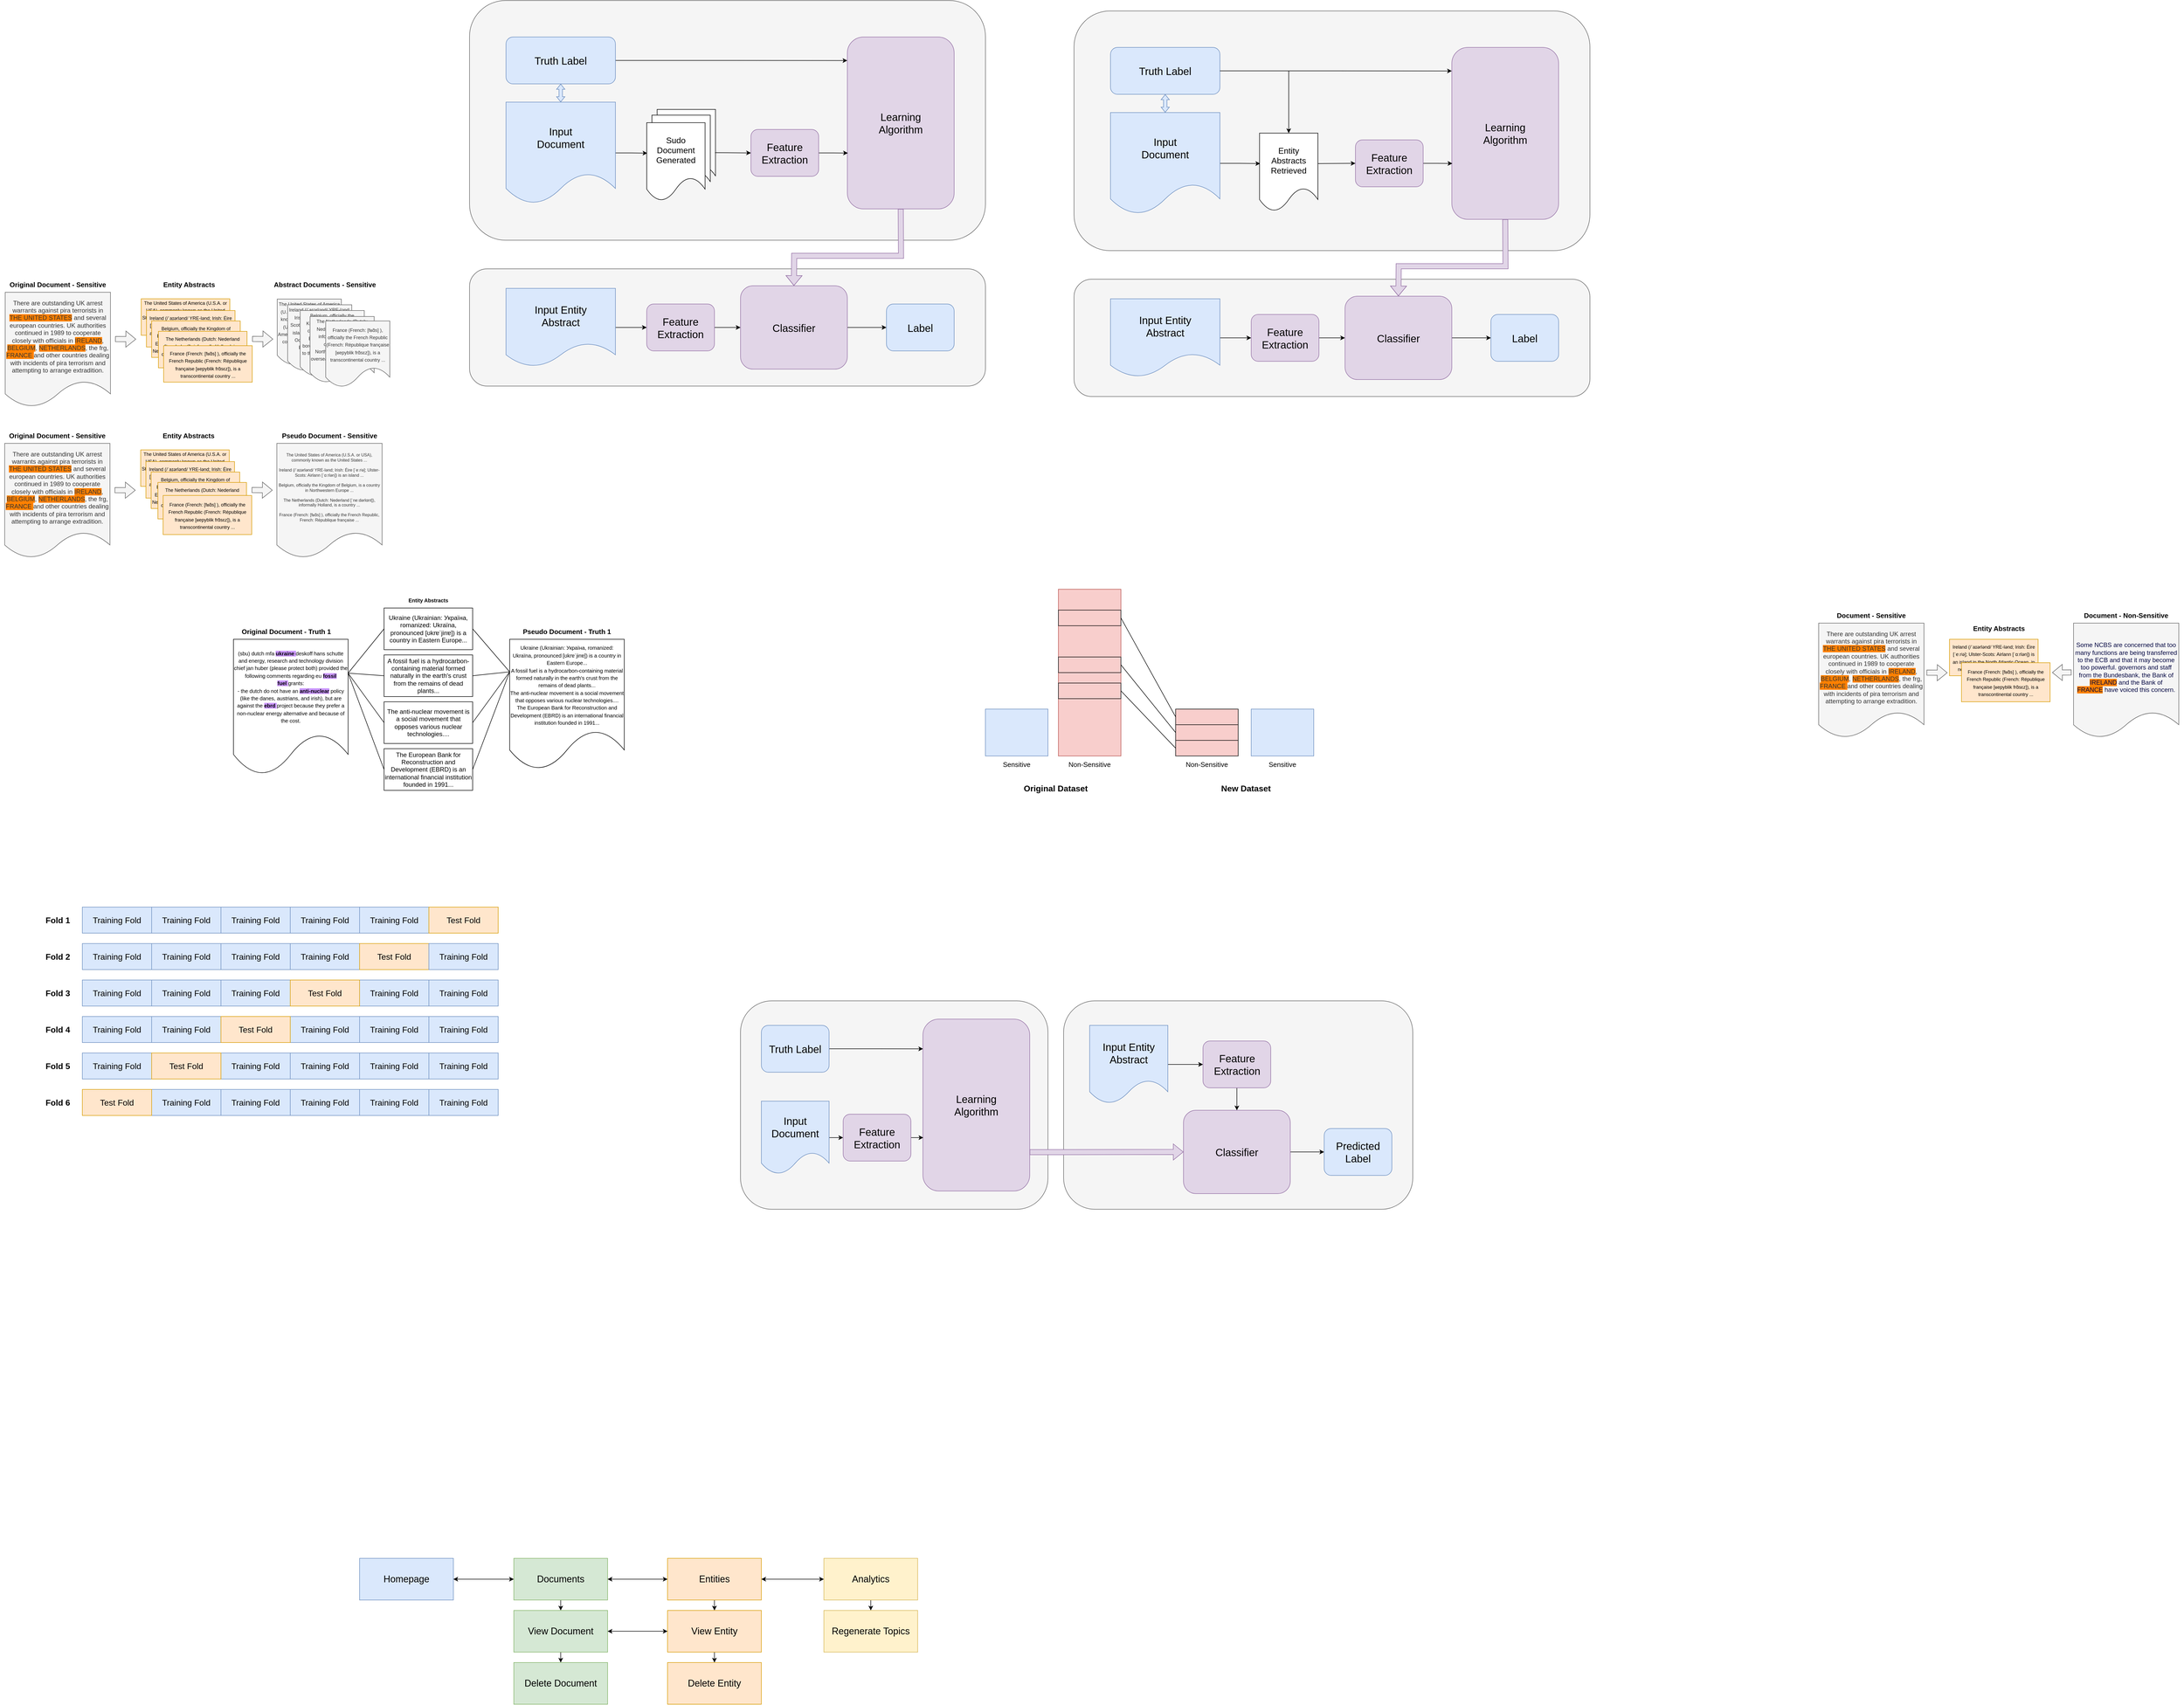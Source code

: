 <mxfile version="21.0.8" type="device"><diagram name="Page-1" id="akxZL64i7mMHwS3BJvkX"><mxGraphModel dx="1313" dy="676" grid="1" gridSize="10" guides="1" tooltips="1" connect="1" arrows="1" fold="1" page="1" pageScale="1" pageWidth="3300" pageHeight="4681" math="0" shadow="0"><root><mxCell id="0"/><mxCell id="1" parent="0"/><mxCell id="yvGnwaTA8bs8BNbRgbfV-25" value="" style="rounded=1;whiteSpace=wrap;html=1;fillColor=#f5f5f5;fontColor=#333333;strokeColor=#666666;" parent="1" vertex="1"><mxGeometry x="2090" y="1950" width="670" height="400" as="geometry"/></mxCell><mxCell id="Tee6cvTm40Kcuc3fU6XJ-1" value="&lt;font style=&quot;font-size: 10px;&quot;&gt;&lt;div style=&quot;text-align: start; display: inline;&quot;&gt;(sbu) dutch mfa&amp;nbsp;&lt;/div&gt;&lt;span style=&quot;text-align: start;&quot;&gt;&lt;/span&gt;&lt;div style=&quot;display: inline; font-weight: bold; border-radius: 7.5px; text-align: start;&quot; class=&quot;sensitivity3&quot;&gt;&lt;span style=&quot;background-color: rgb(204, 153, 255);&quot;&gt;ukraine&amp;nbsp;&lt;/span&gt;&lt;span style=&quot;visibility: hidden; width: 400px; font-weight: normal; color: rgb(255, 255, 255); text-align: center; border-radius: 6px; padding: 5px 0px; position: absolute; z-index: 1;&quot; class=&quot;tooltiptext&quot;&gt;&lt;h3&gt;&lt;/h3&gt;&lt;/span&gt;&lt;/div&gt;&lt;span style=&quot;text-align: start;&quot;&gt;&lt;/span&gt;&lt;div style=&quot;text-align: start; display: inline;&quot;&gt;deskoff hans schutte and energy, research and technology division chief jan huber (please protect both) provided the following comments regarding eu&amp;nbsp;&lt;/div&gt;&lt;div style=&quot;display: inline; font-weight: bold; border-radius: 7.5px; text-align: start;&quot; class=&quot;sensitivity1&quot;&gt;&lt;span style=&quot;background-color: rgb(204, 153, 255);&quot;&gt;fossil fuel&amp;nbsp;&lt;/span&gt;&lt;span style=&quot;visibility: hidden; width: 400px; font-weight: normal; color: rgb(255, 255, 255); text-align: center; border-radius: 6px; padding: 5px 0px; position: absolute; z-index: 1;&quot; href=&quot;aaaa&quot; class=&quot;tooltiptext&quot;&gt;&lt;h3&gt;&lt;/h3&gt;&lt;/span&gt;&lt;/div&gt;&lt;span style=&quot;text-align: start;&quot;&gt;&lt;/span&gt;&lt;div style=&quot;text-align: start; display: inline;&quot;&gt;grants: &lt;br&gt;- the dutch do not have an&amp;nbsp;&lt;span style=&quot;visibility: hidden; width: 400px; color: rgb(255, 255, 255); text-align: center; border-radius: 6px; padding: 5px 0px; position: absolute; z-index: 1;&quot; class=&quot;tooltiptext&quot;&gt;&lt;/span&gt;&lt;/div&gt;&lt;span style=&quot;text-align: start;&quot;&gt;&lt;/span&gt;&lt;div style=&quot;display: inline; font-weight: bold; border-radius: 7.5px; text-align: start;&quot; class=&quot;sensitivity1&quot;&gt;&lt;span style=&quot;background-color: rgb(204, 153, 255);&quot;&gt;anti-nuclear&lt;/span&gt;&amp;nbsp;&lt;span style=&quot;visibility: hidden; width: 400px; font-weight: normal; color: rgb(255, 255, 255); text-align: center; border-radius: 6px; padding: 5px 0px; position: absolute; z-index: 1;&quot; href=&quot;aaaa&quot; class=&quot;tooltiptext&quot;&gt;&lt;h3&gt;&lt;/h3&gt;&lt;/span&gt;&lt;/div&gt;&lt;span style=&quot;text-align: start;&quot;&gt;&lt;/span&gt;&lt;div style=&quot;text-align: start; display: inline;&quot;&gt;policy (like the danes, austrians, and irish), but are against the&amp;nbsp;&lt;span style=&quot;visibility: hidden; width: 400px; color: rgb(255, 255, 255); text-align: center; border-radius: 6px; padding: 5px 0px; position: absolute; z-index: 1;&quot; class=&quot;tooltiptext&quot;&gt;&lt;/span&gt;&lt;/div&gt;&lt;span style=&quot;text-align: start;&quot;&gt;&lt;/span&gt;&lt;div style=&quot;text-align: start; display: inline;&quot;&gt;&lt;span style=&quot;background-color: rgb(204, 153, 255);&quot;&gt;&lt;b&gt;ebrd&amp;nbsp;&lt;/b&gt;&lt;/span&gt;project because they prefer a non-nuclear energy alternative and because of the cost.&lt;/div&gt;&lt;/font&gt;" style="shape=document;whiteSpace=wrap;html=1;boundedLbl=1;" parent="1" vertex="1"><mxGeometry x="497" y="1256" width="220" height="260" as="geometry"/></mxCell><mxCell id="Tee6cvTm40Kcuc3fU6XJ-4" value="Ukraine (Ukrainian: Україна, romanized: Ukraïna, pronounced [ʊkrɐˈjinɐ]) is a country in Eastern Europe..." style="rounded=0;whiteSpace=wrap;html=1;labelBackgroundColor=none;fontSize=12;fillColor=#FFFFFF;" parent="1" vertex="1"><mxGeometry x="786" y="1196" width="170" height="80" as="geometry"/></mxCell><mxCell id="Tee6cvTm40Kcuc3fU6XJ-5" value="A fossil fuel is a hydrocarbon-containing material formed naturally in the earth's crust from the remains of dead plants..." style="rounded=0;whiteSpace=wrap;html=1;labelBackgroundColor=none;fontSize=12;fillColor=#FFFFFF;" parent="1" vertex="1"><mxGeometry x="786" y="1286" width="170" height="80" as="geometry"/></mxCell><mxCell id="Tee6cvTm40Kcuc3fU6XJ-6" value="The anti-nuclear movement is a social movement that opposes various nuclear technologies...." style="rounded=0;whiteSpace=wrap;html=1;labelBackgroundColor=none;fontSize=12;fillColor=#FFFFFF;" parent="1" vertex="1"><mxGeometry x="786" y="1376" width="170" height="80" as="geometry"/></mxCell><mxCell id="Tee6cvTm40Kcuc3fU6XJ-7" value="The European Bank for Reconstruction and Development (EBRD) is an international financial institution founded in 1991..." style="rounded=0;whiteSpace=wrap;html=1;labelBackgroundColor=none;fontSize=12;fillColor=#FFFFFF;" parent="1" vertex="1"><mxGeometry x="786" y="1466" width="170" height="80" as="geometry"/></mxCell><mxCell id="Tee6cvTm40Kcuc3fU6XJ-8" value="&lt;font style=&quot;font-size: 10px;&quot;&gt;Ukraine (Ukrainian: Україна, romanized: Ukraïna, pronounced [ʊkrɐˈjinɐ]) is a country in Eastern Europe...&lt;br&gt;A fossil fuel is a hydrocarbon-containing material formed naturally in the earth's crust from the remains of dead plants...&lt;br&gt;The anti-nuclear movement is a social movement that opposes various nuclear technologies....&lt;br&gt;The European Bank for Reconstruction and Development (EBRD) is an international financial institution founded in 1991...&lt;/font&gt;" style="shape=document;whiteSpace=wrap;html=1;boundedLbl=1;" parent="1" vertex="1"><mxGeometry x="1027" y="1256" width="220" height="250" as="geometry"/></mxCell><mxCell id="Tee6cvTm40Kcuc3fU6XJ-9" value="" style="endArrow=none;html=1;rounded=0;fontFamily=Helvetica;fontSize=10;exitX=1;exitY=0.25;exitDx=0;exitDy=0;entryX=0;entryY=0.5;entryDx=0;entryDy=0;" parent="1" source="Tee6cvTm40Kcuc3fU6XJ-1" target="Tee6cvTm40Kcuc3fU6XJ-4" edge="1"><mxGeometry width="50" height="50" relative="1" as="geometry"><mxPoint x="867" y="1336" as="sourcePoint"/><mxPoint x="917" y="1286" as="targetPoint"/></mxGeometry></mxCell><mxCell id="Tee6cvTm40Kcuc3fU6XJ-10" value="" style="endArrow=none;html=1;rounded=0;fontFamily=Helvetica;fontSize=10;entryX=0;entryY=0.5;entryDx=0;entryDy=0;exitX=1;exitY=0.25;exitDx=0;exitDy=0;" parent="1" source="Tee6cvTm40Kcuc3fU6XJ-1" target="Tee6cvTm40Kcuc3fU6XJ-5" edge="1"><mxGeometry width="50" height="50" relative="1" as="geometry"><mxPoint x="757" y="1356" as="sourcePoint"/><mxPoint x="796" y="1246" as="targetPoint"/></mxGeometry></mxCell><mxCell id="Tee6cvTm40Kcuc3fU6XJ-11" value="" style="endArrow=none;html=1;rounded=0;fontFamily=Helvetica;fontSize=10;entryX=0;entryY=0.5;entryDx=0;entryDy=0;exitX=1;exitY=0.25;exitDx=0;exitDy=0;" parent="1" source="Tee6cvTm40Kcuc3fU6XJ-1" target="Tee6cvTm40Kcuc3fU6XJ-6" edge="1"><mxGeometry width="50" height="50" relative="1" as="geometry"><mxPoint x="747" y="1281" as="sourcePoint"/><mxPoint x="796" y="1336" as="targetPoint"/></mxGeometry></mxCell><mxCell id="Tee6cvTm40Kcuc3fU6XJ-12" value="" style="endArrow=none;html=1;rounded=0;fontFamily=Helvetica;fontSize=10;entryX=0;entryY=0.5;entryDx=0;entryDy=0;exitX=1;exitY=0.25;exitDx=0;exitDy=0;" parent="1" source="Tee6cvTm40Kcuc3fU6XJ-1" target="Tee6cvTm40Kcuc3fU6XJ-7" edge="1"><mxGeometry width="50" height="50" relative="1" as="geometry"><mxPoint x="747" y="1281" as="sourcePoint"/><mxPoint x="796" y="1426" as="targetPoint"/></mxGeometry></mxCell><mxCell id="Tee6cvTm40Kcuc3fU6XJ-15" value="" style="endArrow=none;html=1;rounded=0;fontFamily=Helvetica;fontSize=10;exitX=1;exitY=0.5;exitDx=0;exitDy=0;entryX=0;entryY=0.25;entryDx=0;entryDy=0;" parent="1" source="Tee6cvTm40Kcuc3fU6XJ-4" target="Tee6cvTm40Kcuc3fU6XJ-8" edge="1"><mxGeometry width="50" height="50" relative="1" as="geometry"><mxPoint x="727" y="1331" as="sourcePoint"/><mxPoint x="796.0" y="1246" as="targetPoint"/></mxGeometry></mxCell><mxCell id="Tee6cvTm40Kcuc3fU6XJ-16" value="" style="endArrow=none;html=1;rounded=0;fontFamily=Helvetica;fontSize=10;exitX=1;exitY=0.5;exitDx=0;exitDy=0;entryX=0;entryY=0.25;entryDx=0;entryDy=0;" parent="1" source="Tee6cvTm40Kcuc3fU6XJ-5" target="Tee6cvTm40Kcuc3fU6XJ-8" edge="1"><mxGeometry width="50" height="50" relative="1" as="geometry"><mxPoint x="966.0" y="1246" as="sourcePoint"/><mxPoint x="987" y="1356" as="targetPoint"/></mxGeometry></mxCell><mxCell id="Tee6cvTm40Kcuc3fU6XJ-17" value="" style="endArrow=none;html=1;rounded=0;fontFamily=Helvetica;fontSize=10;exitX=1;exitY=0.5;exitDx=0;exitDy=0;entryX=0;entryY=0.25;entryDx=0;entryDy=0;" parent="1" source="Tee6cvTm40Kcuc3fU6XJ-6" target="Tee6cvTm40Kcuc3fU6XJ-8" edge="1"><mxGeometry width="50" height="50" relative="1" as="geometry"><mxPoint x="966.0" y="1336" as="sourcePoint"/><mxPoint x="1017" y="1328.5" as="targetPoint"/></mxGeometry></mxCell><mxCell id="Tee6cvTm40Kcuc3fU6XJ-18" value="" style="endArrow=none;html=1;rounded=0;fontFamily=Helvetica;fontSize=10;exitX=1;exitY=0.5;exitDx=0;exitDy=0;entryX=0;entryY=0.25;entryDx=0;entryDy=0;" parent="1" source="Tee6cvTm40Kcuc3fU6XJ-7" target="Tee6cvTm40Kcuc3fU6XJ-8" edge="1"><mxGeometry width="50" height="50" relative="1" as="geometry"><mxPoint x="966.0" y="1426" as="sourcePoint"/><mxPoint x="1017" y="1328.5" as="targetPoint"/></mxGeometry></mxCell><mxCell id="Tee6cvTm40Kcuc3fU6XJ-19" value="&lt;b&gt;&lt;font style=&quot;font-size: 13px;&quot;&gt;Original Document - Truth 1&lt;/font&gt;&lt;/b&gt;" style="text;html=1;strokeColor=none;fillColor=none;align=center;verticalAlign=middle;whiteSpace=wrap;rounded=0;fontSize=10;fontFamily=Helvetica;" parent="1" vertex="1"><mxGeometry x="510" y="1226" width="177" height="30" as="geometry"/></mxCell><mxCell id="Tee6cvTm40Kcuc3fU6XJ-20" value="&lt;b&gt;&lt;font style=&quot;font-size: 13px;&quot;&gt;Pseudo Document - Truth 1&lt;/font&gt;&lt;/b&gt;" style="text;html=1;strokeColor=none;fillColor=none;align=center;verticalAlign=middle;whiteSpace=wrap;rounded=0;fontSize=10;fontFamily=Helvetica;" parent="1" vertex="1"><mxGeometry x="1048" y="1226" width="178" height="30" as="geometry"/></mxCell><mxCell id="Tee6cvTm40Kcuc3fU6XJ-21" value="&lt;b&gt;Entity Abstracts&lt;/b&gt;" style="text;html=1;strokeColor=none;fillColor=none;align=center;verticalAlign=middle;whiteSpace=wrap;rounded=0;fontSize=10;fontFamily=Helvetica;" parent="1" vertex="1"><mxGeometry x="796" y="1166" width="150" height="30" as="geometry"/></mxCell><mxCell id="Tee6cvTm40Kcuc3fU6XJ-22" value="&lt;div style=&quot;&quot;&gt;There are outstanding UK arrest warrants against pira terrorists in &lt;span style=&quot;background-color: rgb(255, 128, 0);&quot;&gt;THE UNITED STATES&lt;/span&gt; and several european countries. UK authorities continued in 1989 to cooperate closely with officials in &lt;span style=&quot;background-color: rgb(255, 128, 0);&quot;&gt;IRELAND&lt;/span&gt;, &lt;span style=&quot;background-color: rgb(255, 128, 0);&quot;&gt;BELGIUM&lt;/span&gt;, &lt;span style=&quot;background-color: rgb(255, 128, 0);&quot;&gt;NETHERLANDS&lt;/span&gt;, the frg, &lt;span style=&quot;background-color: rgb(255, 128, 0);&quot;&gt;FRANCE &lt;/span&gt;and other countries dealing with incidents of pira terrorism and attempting to arrange extradition.&lt;/div&gt;" style="shape=document;whiteSpace=wrap;html=1;boundedLbl=1;align=center;size=0.227;fillColor=#f5f5f5;fontColor=#333333;strokeColor=#666666;" parent="1" vertex="1"><mxGeometry x="59" y="590" width="202" height="220" as="geometry"/></mxCell><mxCell id="Tee6cvTm40Kcuc3fU6XJ-26" value="&lt;font style=&quot;font-size: 9px;&quot;&gt;The United States of America (U.S.A. or USA), commonly known as the United States (U.S. or US) or informally America, is the most populous country in North America.&amp;nbsp;&lt;/font&gt;" style="rounded=0;whiteSpace=wrap;html=1;labelBackgroundColor=none;fontSize=12;fillColor=#ffe6cc;strokeColor=#d79b00;" parent="1" vertex="1"><mxGeometry x="320" y="602.5" width="170" height="70" as="geometry"/></mxCell><mxCell id="Tee6cvTm40Kcuc3fU6XJ-36" value="&lt;b&gt;&lt;font style=&quot;font-size: 13px;&quot;&gt;Original Document - Sensitive&lt;/font&gt;&lt;/b&gt;" style="text;html=1;strokeColor=none;fillColor=none;align=center;verticalAlign=middle;whiteSpace=wrap;rounded=0;fontSize=10;fontFamily=Helvetica;" parent="1" vertex="1"><mxGeometry x="50" y="560" width="220" height="30" as="geometry"/></mxCell><mxCell id="Tee6cvTm40Kcuc3fU6XJ-37" value="&lt;b&gt;&lt;font style=&quot;font-size: 13px;&quot;&gt;Abstract Documents - Sensitive&lt;/font&gt;&lt;/b&gt;" style="text;html=1;strokeColor=none;fillColor=none;align=center;verticalAlign=middle;whiteSpace=wrap;rounded=0;fontSize=10;fontFamily=Helvetica;" parent="1" vertex="1"><mxGeometry x="573.25" y="560" width="198.5" height="30" as="geometry"/></mxCell><mxCell id="Tee6cvTm40Kcuc3fU6XJ-38" value="&lt;b&gt;&lt;font style=&quot;font-size: 13px;&quot;&gt;Entity Abstracts&lt;/font&gt;&lt;/b&gt;" style="text;html=1;strokeColor=none;fillColor=none;align=center;verticalAlign=middle;whiteSpace=wrap;rounded=0;fontSize=10;fontFamily=Helvetica;" parent="1" vertex="1"><mxGeometry x="337" y="560" width="150" height="30" as="geometry"/></mxCell><mxCell id="edIaewMr8rRc1SxgS4l5-1" value="" style="rounded=1;whiteSpace=wrap;html=1;fillColor=#f5f5f5;fontColor=#333333;strokeColor=#666666;" parent="1" vertex="1"><mxGeometry x="950" y="30" width="990" height="460" as="geometry"/></mxCell><mxCell id="edIaewMr8rRc1SxgS4l5-7" style="edgeStyle=orthogonalEdgeStyle;rounded=0;orthogonalLoop=1;jettySize=auto;html=1;exitX=1;exitY=0.5;exitDx=0;exitDy=0;entryX=0;entryY=0.137;entryDx=0;entryDy=0;entryPerimeter=0;fontSize=20;" parent="1" source="edIaewMr8rRc1SxgS4l5-2" target="edIaewMr8rRc1SxgS4l5-3" edge="1"><mxGeometry relative="1" as="geometry"/></mxCell><mxCell id="edIaewMr8rRc1SxgS4l5-2" value="&lt;font style=&quot;font-size: 20px;&quot;&gt;Truth Label&lt;/font&gt;" style="rounded=1;whiteSpace=wrap;html=1;fillColor=#dae8fc;strokeColor=#6c8ebf;" parent="1" vertex="1"><mxGeometry x="1020" y="100" width="210" height="90" as="geometry"/></mxCell><mxCell id="edIaewMr8rRc1SxgS4l5-3" value="&lt;font style=&quot;font-size: 20px;&quot;&gt;Learning&lt;br&gt;Algorithm&lt;/font&gt;" style="rounded=1;whiteSpace=wrap;html=1;fillColor=#e1d5e7;strokeColor=#9673a6;" parent="1" vertex="1"><mxGeometry x="1675" y="100" width="205" height="330" as="geometry"/></mxCell><mxCell id="edIaewMr8rRc1SxgS4l5-17" style="edgeStyle=orthogonalEdgeStyle;rounded=0;orthogonalLoop=1;jettySize=auto;html=1;exitX=1;exitY=0.5;exitDx=0;exitDy=0;entryX=0.011;entryY=0.39;entryDx=0;entryDy=0;fontSize=20;entryPerimeter=0;" parent="1" source="edIaewMr8rRc1SxgS4l5-4" target="edIaewMr8rRc1SxgS4l5-31" edge="1"><mxGeometry relative="1" as="geometry"><mxPoint x="1280" y="322.5" as="targetPoint"/></mxGeometry></mxCell><mxCell id="edIaewMr8rRc1SxgS4l5-4" value="&lt;font style=&quot;font-size: 20px;&quot;&gt;Input&lt;br&gt;Document&lt;/font&gt;" style="shape=document;whiteSpace=wrap;html=1;boundedLbl=1;fillColor=#dae8fc;strokeColor=#6c8ebf;" parent="1" vertex="1"><mxGeometry x="1020" y="225" width="210" height="195" as="geometry"/></mxCell><mxCell id="edIaewMr8rRc1SxgS4l5-9" style="edgeStyle=orthogonalEdgeStyle;rounded=0;orthogonalLoop=1;jettySize=auto;html=1;exitX=1;exitY=0.5;exitDx=0;exitDy=0;entryX=0.005;entryY=0.675;entryDx=0;entryDy=0;entryPerimeter=0;fontSize=20;" parent="1" source="edIaewMr8rRc1SxgS4l5-6" target="edIaewMr8rRc1SxgS4l5-3" edge="1"><mxGeometry relative="1" as="geometry"/></mxCell><mxCell id="edIaewMr8rRc1SxgS4l5-6" value="&lt;font style=&quot;font-size: 20px;&quot;&gt;Feature&lt;br&gt;Extraction&lt;/font&gt;" style="rounded=1;whiteSpace=wrap;html=1;fillColor=#e1d5e7;strokeColor=#9673a6;" parent="1" vertex="1"><mxGeometry x="1490" y="277.5" width="130" height="90" as="geometry"/></mxCell><mxCell id="edIaewMr8rRc1SxgS4l5-10" value="" style="shape=flexArrow;endArrow=classic;startArrow=classic;html=1;rounded=0;fontSize=20;entryX=0.5;entryY=1;entryDx=0;entryDy=0;exitX=0.5;exitY=0;exitDx=0;exitDy=0;width=6.667;endSize=2.978;startSize=2.978;startWidth=8.333;endWidth=8.333;fillColor=#dae8fc;strokeColor=#6c8ebf;" parent="1" source="edIaewMr8rRc1SxgS4l5-4" target="edIaewMr8rRc1SxgS4l5-2" edge="1"><mxGeometry width="100" height="100" relative="1" as="geometry"><mxPoint x="1090" y="270" as="sourcePoint"/><mxPoint x="1190" y="170" as="targetPoint"/></mxGeometry></mxCell><mxCell id="edIaewMr8rRc1SxgS4l5-11" value="" style="rounded=1;whiteSpace=wrap;html=1;fillColor=#f5f5f5;fontColor=#333333;strokeColor=#666666;" parent="1" vertex="1"><mxGeometry x="950" y="545" width="990" height="225" as="geometry"/></mxCell><mxCell id="edIaewMr8rRc1SxgS4l5-25" style="edgeStyle=orthogonalEdgeStyle;rounded=0;orthogonalLoop=1;jettySize=auto;html=1;exitX=1;exitY=0.5;exitDx=0;exitDy=0;entryX=0;entryY=0.5;entryDx=0;entryDy=0;fontSize=20;fillColor=#FFFFFF;" parent="1" source="edIaewMr8rRc1SxgS4l5-13" target="edIaewMr8rRc1SxgS4l5-20" edge="1"><mxGeometry relative="1" as="geometry"/></mxCell><mxCell id="edIaewMr8rRc1SxgS4l5-13" value="&lt;font style=&quot;font-size: 20px;&quot;&gt;Input Entity&lt;br&gt;Abstract&lt;/font&gt;" style="shape=document;whiteSpace=wrap;html=1;boundedLbl=1;fillColor=#dae8fc;strokeColor=#6c8ebf;" parent="1" vertex="1"><mxGeometry x="1020" y="582.5" width="210" height="150" as="geometry"/></mxCell><mxCell id="edIaewMr8rRc1SxgS4l5-27" style="edgeStyle=orthogonalEdgeStyle;rounded=0;orthogonalLoop=1;jettySize=auto;html=1;exitX=1;exitY=0.5;exitDx=0;exitDy=0;entryX=0;entryY=0.5;entryDx=0;entryDy=0;fontSize=20;fillColor=#FFFFFF;" parent="1" source="edIaewMr8rRc1SxgS4l5-19" target="edIaewMr8rRc1SxgS4l5-24" edge="1"><mxGeometry relative="1" as="geometry"/></mxCell><mxCell id="edIaewMr8rRc1SxgS4l5-19" value="&lt;span style=&quot;font-size: 20px;&quot;&gt;Classifier&lt;/span&gt;" style="rounded=1;whiteSpace=wrap;html=1;fillColor=#e1d5e7;strokeColor=#9673a6;" parent="1" vertex="1"><mxGeometry x="1470" y="577.5" width="205" height="160" as="geometry"/></mxCell><mxCell id="edIaewMr8rRc1SxgS4l5-26" style="edgeStyle=orthogonalEdgeStyle;rounded=0;orthogonalLoop=1;jettySize=auto;html=1;exitX=1;exitY=0.5;exitDx=0;exitDy=0;entryX=0;entryY=0.5;entryDx=0;entryDy=0;fontSize=20;fillColor=#FFFFFF;" parent="1" source="edIaewMr8rRc1SxgS4l5-20" target="edIaewMr8rRc1SxgS4l5-19" edge="1"><mxGeometry relative="1" as="geometry"/></mxCell><mxCell id="edIaewMr8rRc1SxgS4l5-20" value="&lt;font style=&quot;font-size: 20px;&quot;&gt;Feature&lt;br&gt;Extraction&lt;/font&gt;" style="rounded=1;whiteSpace=wrap;html=1;fillColor=#e1d5e7;strokeColor=#9673a6;" parent="1" vertex="1"><mxGeometry x="1290" y="612.5" width="130" height="90" as="geometry"/></mxCell><mxCell id="edIaewMr8rRc1SxgS4l5-23" value="" style="shape=flexArrow;endArrow=classic;html=1;rounded=0;fontSize=20;exitX=0.5;exitY=1;exitDx=0;exitDy=0;entryX=0.5;entryY=0;entryDx=0;entryDy=0;fillColor=#e1d5e7;strokeColor=#9673a6;" parent="1" source="edIaewMr8rRc1SxgS4l5-3" target="edIaewMr8rRc1SxgS4l5-19" edge="1"><mxGeometry width="50" height="50" relative="1" as="geometry"><mxPoint x="1620" y="460" as="sourcePoint"/><mxPoint x="1670" y="410" as="targetPoint"/><Array as="points"><mxPoint x="1778" y="520"/><mxPoint x="1573" y="520"/></Array></mxGeometry></mxCell><mxCell id="edIaewMr8rRc1SxgS4l5-24" value="&lt;span style=&quot;font-size: 20px;&quot;&gt;Label&lt;/span&gt;" style="rounded=1;whiteSpace=wrap;html=1;fillColor=#dae8fc;strokeColor=#6c8ebf;" parent="1" vertex="1"><mxGeometry x="1750" y="612.5" width="130" height="90" as="geometry"/></mxCell><mxCell id="edIaewMr8rRc1SxgS4l5-36" value="&lt;font style=&quot;font-size: 10px;&quot;&gt;&lt;br&gt;&lt;/font&gt;" style="shape=document;whiteSpace=wrap;html=1;boundedLbl=1;" parent="1" vertex="1"><mxGeometry x="1310" y="239" width="112" height="150" as="geometry"/></mxCell><mxCell id="edIaewMr8rRc1SxgS4l5-35" value="&lt;font style=&quot;font-size: 10px;&quot;&gt;&lt;br&gt;&lt;/font&gt;" style="shape=document;whiteSpace=wrap;html=1;boundedLbl=1;" parent="1" vertex="1"><mxGeometry x="1300" y="250" width="112" height="150" as="geometry"/></mxCell><mxCell id="edIaewMr8rRc1SxgS4l5-31" value="&lt;font style=&quot;&quot;&gt;&lt;font style=&quot;font-size: 16px;&quot;&gt;Sudo Document Generated&lt;/font&gt;&lt;br&gt;&lt;/font&gt;" style="shape=document;whiteSpace=wrap;html=1;boundedLbl=1;" parent="1" vertex="1"><mxGeometry x="1290" y="264.5" width="112" height="150" as="geometry"/></mxCell><mxCell id="edIaewMr8rRc1SxgS4l5-34" value="" style="endArrow=classic;html=1;rounded=0;fontSize=20;fillColor=#FFFFFF;entryX=0;entryY=0.5;entryDx=0;entryDy=0;exitX=0.992;exitY=0.553;exitDx=0;exitDy=0;exitPerimeter=0;" parent="1" source="edIaewMr8rRc1SxgS4l5-36" target="edIaewMr8rRc1SxgS4l5-6" edge="1"><mxGeometry width="50" height="50" relative="1" as="geometry"><mxPoint x="1433.992" y="322.25" as="sourcePoint"/><mxPoint x="1480" y="320" as="targetPoint"/></mxGeometry></mxCell><mxCell id="edIaewMr8rRc1SxgS4l5-37" value="" style="rounded=1;whiteSpace=wrap;html=1;fillColor=#f5f5f5;fontColor=#333333;strokeColor=#666666;" parent="1" vertex="1"><mxGeometry x="2110" y="50" width="990" height="460" as="geometry"/></mxCell><mxCell id="edIaewMr8rRc1SxgS4l5-38" style="edgeStyle=orthogonalEdgeStyle;rounded=0;orthogonalLoop=1;jettySize=auto;html=1;exitX=1;exitY=0.5;exitDx=0;exitDy=0;entryX=0;entryY=0.137;entryDx=0;entryDy=0;entryPerimeter=0;fontSize=20;" parent="1" source="edIaewMr8rRc1SxgS4l5-39" target="edIaewMr8rRc1SxgS4l5-40" edge="1"><mxGeometry relative="1" as="geometry"/></mxCell><mxCell id="edIaewMr8rRc1SxgS4l5-39" value="&lt;font style=&quot;font-size: 20px;&quot;&gt;Truth Label&lt;/font&gt;" style="rounded=1;whiteSpace=wrap;html=1;fillColor=#dae8fc;strokeColor=#6c8ebf;" parent="1" vertex="1"><mxGeometry x="2180" y="120" width="210" height="90" as="geometry"/></mxCell><mxCell id="edIaewMr8rRc1SxgS4l5-40" value="&lt;font style=&quot;font-size: 20px;&quot;&gt;Learning&lt;br&gt;Algorithm&lt;/font&gt;" style="rounded=1;whiteSpace=wrap;html=1;fillColor=#e1d5e7;strokeColor=#9673a6;" parent="1" vertex="1"><mxGeometry x="2835" y="120" width="205" height="330" as="geometry"/></mxCell><mxCell id="edIaewMr8rRc1SxgS4l5-41" style="edgeStyle=orthogonalEdgeStyle;rounded=0;orthogonalLoop=1;jettySize=auto;html=1;exitX=1;exitY=0.5;exitDx=0;exitDy=0;entryX=0.011;entryY=0.39;entryDx=0;entryDy=0;fontSize=20;entryPerimeter=0;" parent="1" source="edIaewMr8rRc1SxgS4l5-42" target="edIaewMr8rRc1SxgS4l5-57" edge="1"><mxGeometry relative="1" as="geometry"><mxPoint x="2440" y="342.5" as="targetPoint"/></mxGeometry></mxCell><mxCell id="edIaewMr8rRc1SxgS4l5-42" value="&lt;font style=&quot;font-size: 20px;&quot;&gt;Input&lt;br&gt;Document&lt;/font&gt;" style="shape=document;whiteSpace=wrap;html=1;boundedLbl=1;fillColor=#dae8fc;strokeColor=#6c8ebf;" parent="1" vertex="1"><mxGeometry x="2180" y="245" width="210" height="195" as="geometry"/></mxCell><mxCell id="edIaewMr8rRc1SxgS4l5-43" style="edgeStyle=orthogonalEdgeStyle;rounded=0;orthogonalLoop=1;jettySize=auto;html=1;exitX=1;exitY=0.5;exitDx=0;exitDy=0;entryX=0.005;entryY=0.675;entryDx=0;entryDy=0;entryPerimeter=0;fontSize=20;" parent="1" source="edIaewMr8rRc1SxgS4l5-44" target="edIaewMr8rRc1SxgS4l5-40" edge="1"><mxGeometry relative="1" as="geometry"/></mxCell><mxCell id="edIaewMr8rRc1SxgS4l5-44" value="&lt;font style=&quot;font-size: 20px;&quot;&gt;Feature&lt;br&gt;Extraction&lt;/font&gt;" style="rounded=1;whiteSpace=wrap;html=1;fillColor=#e1d5e7;strokeColor=#9673a6;" parent="1" vertex="1"><mxGeometry x="2650" y="297.5" width="130" height="90" as="geometry"/></mxCell><mxCell id="edIaewMr8rRc1SxgS4l5-45" value="" style="shape=flexArrow;endArrow=classic;startArrow=classic;html=1;rounded=0;fontSize=20;entryX=0.5;entryY=1;entryDx=0;entryDy=0;exitX=0.5;exitY=0;exitDx=0;exitDy=0;width=6.667;endSize=2.978;startSize=2.978;startWidth=8.333;endWidth=8.333;fillColor=#dae8fc;strokeColor=#6c8ebf;" parent="1" source="edIaewMr8rRc1SxgS4l5-42" target="edIaewMr8rRc1SxgS4l5-39" edge="1"><mxGeometry width="100" height="100" relative="1" as="geometry"><mxPoint x="2250" y="290" as="sourcePoint"/><mxPoint x="2350" y="190" as="targetPoint"/></mxGeometry></mxCell><mxCell id="edIaewMr8rRc1SxgS4l5-46" value="" style="rounded=1;whiteSpace=wrap;html=1;fillColor=#f5f5f5;fontColor=#333333;strokeColor=#666666;" parent="1" vertex="1"><mxGeometry x="2110" y="565" width="990" height="225" as="geometry"/></mxCell><mxCell id="edIaewMr8rRc1SxgS4l5-47" style="edgeStyle=orthogonalEdgeStyle;rounded=0;orthogonalLoop=1;jettySize=auto;html=1;exitX=1;exitY=0.5;exitDx=0;exitDy=0;entryX=0;entryY=0.5;entryDx=0;entryDy=0;fontSize=20;fillColor=#FFFFFF;" parent="1" source="edIaewMr8rRc1SxgS4l5-48" target="edIaewMr8rRc1SxgS4l5-52" edge="1"><mxGeometry relative="1" as="geometry"/></mxCell><mxCell id="edIaewMr8rRc1SxgS4l5-48" value="&lt;font style=&quot;font-size: 20px;&quot;&gt;Input Entity&lt;br&gt;Abstract&lt;/font&gt;" style="shape=document;whiteSpace=wrap;html=1;boundedLbl=1;fillColor=#dae8fc;strokeColor=#6c8ebf;" parent="1" vertex="1"><mxGeometry x="2180" y="602.5" width="210" height="150" as="geometry"/></mxCell><mxCell id="edIaewMr8rRc1SxgS4l5-49" style="edgeStyle=orthogonalEdgeStyle;rounded=0;orthogonalLoop=1;jettySize=auto;html=1;exitX=1;exitY=0.5;exitDx=0;exitDy=0;entryX=0;entryY=0.5;entryDx=0;entryDy=0;fontSize=20;fillColor=#FFFFFF;" parent="1" source="edIaewMr8rRc1SxgS4l5-50" target="edIaewMr8rRc1SxgS4l5-54" edge="1"><mxGeometry relative="1" as="geometry"/></mxCell><mxCell id="edIaewMr8rRc1SxgS4l5-50" value="&lt;span style=&quot;font-size: 20px;&quot;&gt;Classifier&lt;/span&gt;" style="rounded=1;whiteSpace=wrap;html=1;fillColor=#e1d5e7;strokeColor=#9673a6;" parent="1" vertex="1"><mxGeometry x="2630" y="597.5" width="205" height="160" as="geometry"/></mxCell><mxCell id="edIaewMr8rRc1SxgS4l5-51" style="edgeStyle=orthogonalEdgeStyle;rounded=0;orthogonalLoop=1;jettySize=auto;html=1;exitX=1;exitY=0.5;exitDx=0;exitDy=0;entryX=0;entryY=0.5;entryDx=0;entryDy=0;fontSize=20;fillColor=#FFFFFF;" parent="1" source="edIaewMr8rRc1SxgS4l5-52" target="edIaewMr8rRc1SxgS4l5-50" edge="1"><mxGeometry relative="1" as="geometry"/></mxCell><mxCell id="edIaewMr8rRc1SxgS4l5-52" value="&lt;font style=&quot;font-size: 20px;&quot;&gt;Feature&lt;br&gt;Extraction&lt;/font&gt;" style="rounded=1;whiteSpace=wrap;html=1;fillColor=#e1d5e7;strokeColor=#9673a6;" parent="1" vertex="1"><mxGeometry x="2450" y="632.5" width="130" height="90" as="geometry"/></mxCell><mxCell id="edIaewMr8rRc1SxgS4l5-53" value="" style="shape=flexArrow;endArrow=classic;html=1;rounded=0;fontSize=20;exitX=0.5;exitY=1;exitDx=0;exitDy=0;entryX=0.5;entryY=0;entryDx=0;entryDy=0;fillColor=#e1d5e7;strokeColor=#9673a6;" parent="1" source="edIaewMr8rRc1SxgS4l5-40" target="edIaewMr8rRc1SxgS4l5-50" edge="1"><mxGeometry width="50" height="50" relative="1" as="geometry"><mxPoint x="2780" y="480" as="sourcePoint"/><mxPoint x="2830" y="430" as="targetPoint"/><Array as="points"><mxPoint x="2938" y="540"/><mxPoint x="2733" y="540"/></Array></mxGeometry></mxCell><mxCell id="edIaewMr8rRc1SxgS4l5-54" value="&lt;span style=&quot;font-size: 20px;&quot;&gt;Label&lt;/span&gt;" style="rounded=1;whiteSpace=wrap;html=1;fillColor=#dae8fc;strokeColor=#6c8ebf;" parent="1" vertex="1"><mxGeometry x="2910" y="632.5" width="130" height="90" as="geometry"/></mxCell><mxCell id="edIaewMr8rRc1SxgS4l5-57" value="&lt;font style=&quot;&quot;&gt;&lt;font style=&quot;font-size: 16px;&quot;&gt;Entity Abstracts Retrieved&lt;/font&gt;&lt;br&gt;&lt;/font&gt;" style="shape=document;whiteSpace=wrap;html=1;boundedLbl=1;" parent="1" vertex="1"><mxGeometry x="2466" y="284.5" width="112" height="150" as="geometry"/></mxCell><mxCell id="edIaewMr8rRc1SxgS4l5-58" value="" style="endArrow=classic;html=1;rounded=0;fontSize=20;fillColor=#FFFFFF;entryX=0;entryY=0.5;entryDx=0;entryDy=0;exitX=0.996;exitY=0.39;exitDx=0;exitDy=0;exitPerimeter=0;" parent="1" source="edIaewMr8rRc1SxgS4l5-57" target="edIaewMr8rRc1SxgS4l5-44" edge="1"><mxGeometry width="50" height="50" relative="1" as="geometry"><mxPoint x="2581.104" y="341.95" as="sourcePoint"/><mxPoint x="2640" y="340" as="targetPoint"/></mxGeometry></mxCell><mxCell id="edIaewMr8rRc1SxgS4l5-60" style="edgeStyle=orthogonalEdgeStyle;rounded=0;orthogonalLoop=1;jettySize=auto;html=1;exitX=1;exitY=0.5;exitDx=0;exitDy=0;fontSize=16;fillColor=#FFFFFF;" parent="1" source="edIaewMr8rRc1SxgS4l5-39" target="edIaewMr8rRc1SxgS4l5-57" edge="1"><mxGeometry relative="1" as="geometry"/></mxCell><mxCell id="mIL6Mw20_PNsJpQc75XE-3" value="" style="rounded=0;whiteSpace=wrap;html=1;fontSize=16;fillColor=#f8cecc;strokeColor=#000000;" parent="1" vertex="1"><mxGeometry x="2305" y="1450" width="120" height="30" as="geometry"/></mxCell><mxCell id="mIL6Mw20_PNsJpQc75XE-4" value="" style="rounded=0;whiteSpace=wrap;html=1;fontSize=16;fillColor=#f8cecc;strokeColor=#000000;" parent="1" vertex="1"><mxGeometry x="2305" y="1420" width="120" height="30" as="geometry"/></mxCell><mxCell id="mIL6Mw20_PNsJpQc75XE-5" value="" style="rounded=0;whiteSpace=wrap;html=1;fontSize=16;fillColor=#f8cecc;strokeColor=#000000;" parent="1" vertex="1"><mxGeometry x="2305" y="1390" width="120" height="30" as="geometry"/></mxCell><mxCell id="mIL6Mw20_PNsJpQc75XE-6" value="" style="rounded=0;whiteSpace=wrap;html=1;fontSize=16;fillColor=#dae8fc;strokeColor=#6c8ebf;" parent="1" vertex="1"><mxGeometry x="2450" y="1390" width="120" height="90" as="geometry"/></mxCell><mxCell id="mIL6Mw20_PNsJpQc75XE-7" value="" style="rounded=0;whiteSpace=wrap;html=1;fontSize=16;fillColor=#dae8fc;strokeColor=#6c8ebf;" parent="1" vertex="1"><mxGeometry x="1940" y="1390" width="120" height="90" as="geometry"/></mxCell><mxCell id="mIL6Mw20_PNsJpQc75XE-8" value="" style="rounded=0;whiteSpace=wrap;html=1;fontSize=16;fillColor=#f8cecc;strokeColor=#b85450;" parent="1" vertex="1"><mxGeometry x="2080" y="1160" width="120" height="320" as="geometry"/></mxCell><mxCell id="mIL6Mw20_PNsJpQc75XE-9" value="Original Dataset" style="text;html=1;strokeColor=none;fillColor=none;align=center;verticalAlign=middle;whiteSpace=wrap;rounded=0;fontSize=16;fontStyle=1" parent="1" vertex="1"><mxGeometry x="1970" y="1527" width="210" height="30" as="geometry"/></mxCell><mxCell id="mIL6Mw20_PNsJpQc75XE-10" value="New Dataset" style="text;html=1;strokeColor=none;fillColor=none;align=center;verticalAlign=middle;whiteSpace=wrap;rounded=0;fontSize=16;fontStyle=1" parent="1" vertex="1"><mxGeometry x="2335" y="1527" width="210" height="30" as="geometry"/></mxCell><mxCell id="mIL6Mw20_PNsJpQc75XE-11" value="" style="rounded=0;whiteSpace=wrap;html=1;fontSize=16;fillColor=#f8cecc;strokeColor=#000000;" parent="1" vertex="1"><mxGeometry x="2080" y="1200" width="120" height="30" as="geometry"/></mxCell><mxCell id="mIL6Mw20_PNsJpQc75XE-12" value="" style="rounded=0;whiteSpace=wrap;html=1;fontSize=16;fillColor=#f8cecc;strokeColor=#000000;" parent="1" vertex="1"><mxGeometry x="2080" y="1290" width="120" height="30" as="geometry"/></mxCell><mxCell id="mIL6Mw20_PNsJpQc75XE-13" value="" style="rounded=0;whiteSpace=wrap;html=1;fontSize=16;fillColor=#f8cecc;strokeColor=#000000;" parent="1" vertex="1"><mxGeometry x="2080" y="1340" width="120" height="30" as="geometry"/></mxCell><mxCell id="mIL6Mw20_PNsJpQc75XE-15" value="" style="endArrow=none;html=1;rounded=0;fontSize=12;startSize=8;endSize=8;curved=1;exitX=1;exitY=0.5;exitDx=0;exitDy=0;entryX=0;entryY=0.5;entryDx=0;entryDy=0;" parent="1" source="mIL6Mw20_PNsJpQc75XE-11" target="mIL6Mw20_PNsJpQc75XE-5" edge="1"><mxGeometry width="50" height="50" relative="1" as="geometry"><mxPoint x="2260" y="1300" as="sourcePoint"/><mxPoint x="2310" y="1250" as="targetPoint"/></mxGeometry></mxCell><mxCell id="mIL6Mw20_PNsJpQc75XE-16" value="" style="endArrow=none;html=1;rounded=0;fontSize=12;startSize=8;endSize=8;curved=1;exitX=1;exitY=0.5;exitDx=0;exitDy=0;entryX=0;entryY=0.5;entryDx=0;entryDy=0;" parent="1" source="mIL6Mw20_PNsJpQc75XE-12" target="mIL6Mw20_PNsJpQc75XE-4" edge="1"><mxGeometry width="50" height="50" relative="1" as="geometry"><mxPoint x="2210" y="1225" as="sourcePoint"/><mxPoint x="2370" y="1415" as="targetPoint"/></mxGeometry></mxCell><mxCell id="mIL6Mw20_PNsJpQc75XE-17" value="" style="endArrow=none;html=1;rounded=0;fontSize=12;startSize=8;endSize=8;curved=1;exitX=1;exitY=0.5;exitDx=0;exitDy=0;entryX=0;entryY=0.5;entryDx=0;entryDy=0;" parent="1" source="mIL6Mw20_PNsJpQc75XE-13" target="mIL6Mw20_PNsJpQc75XE-3" edge="1"><mxGeometry width="50" height="50" relative="1" as="geometry"><mxPoint x="2210" y="1315" as="sourcePoint"/><mxPoint x="2370" y="1445" as="targetPoint"/></mxGeometry></mxCell><mxCell id="mIL6Mw20_PNsJpQc75XE-18" value="&lt;font style=&quot;font-size: 13px; font-weight: normal;&quot;&gt;Sensitive&lt;/font&gt;" style="text;html=1;strokeColor=none;fillColor=none;align=center;verticalAlign=middle;whiteSpace=wrap;rounded=0;fontSize=16;fontStyle=1" parent="1" vertex="1"><mxGeometry x="1895" y="1480" width="210" height="30" as="geometry"/></mxCell><mxCell id="mIL6Mw20_PNsJpQc75XE-19" value="&lt;font style=&quot;font-size: 13px; font-weight: normal;&quot;&gt;Sensitive&lt;/font&gt;" style="text;html=1;strokeColor=none;fillColor=none;align=center;verticalAlign=middle;whiteSpace=wrap;rounded=0;fontSize=16;fontStyle=1" parent="1" vertex="1"><mxGeometry x="2405" y="1480" width="210" height="30" as="geometry"/></mxCell><mxCell id="mIL6Mw20_PNsJpQc75XE-20" value="&lt;font style=&quot;font-size: 13px; font-weight: normal;&quot;&gt;Non-Sensitive&lt;/font&gt;" style="text;html=1;strokeColor=none;fillColor=none;align=center;verticalAlign=middle;whiteSpace=wrap;rounded=0;fontSize=16;fontStyle=1" parent="1" vertex="1"><mxGeometry x="2260" y="1480" width="210" height="30" as="geometry"/></mxCell><mxCell id="mIL6Mw20_PNsJpQc75XE-21" value="&lt;font style=&quot;font-size: 13px; font-weight: normal;&quot;&gt;Non-Sensitive&lt;/font&gt;" style="text;html=1;strokeColor=none;fillColor=none;align=center;verticalAlign=middle;whiteSpace=wrap;rounded=0;fontSize=16;fontStyle=1" parent="1" vertex="1"><mxGeometry x="2035" y="1480" width="210" height="30" as="geometry"/></mxCell><mxCell id="mIL6Mw20_PNsJpQc75XE-22" value="Training Fold" style="rounded=0;whiteSpace=wrap;html=1;fontSize=16;fillColor=#dae8fc;strokeColor=#6c8ebf;" parent="1" vertex="1"><mxGeometry x="207" y="1770" width="133" height="50" as="geometry"/></mxCell><mxCell id="mIL6Mw20_PNsJpQc75XE-23" value="Training Fold" style="rounded=0;whiteSpace=wrap;html=1;fontSize=16;fillColor=#dae8fc;strokeColor=#6c8ebf;" parent="1" vertex="1"><mxGeometry x="340" y="1770" width="133" height="50" as="geometry"/></mxCell><mxCell id="mIL6Mw20_PNsJpQc75XE-24" value="Training Fold" style="rounded=0;whiteSpace=wrap;html=1;fontSize=16;fillColor=#dae8fc;strokeColor=#6c8ebf;" parent="1" vertex="1"><mxGeometry x="473" y="1770" width="133" height="50" as="geometry"/></mxCell><mxCell id="mIL6Mw20_PNsJpQc75XE-25" value="Training Fold" style="rounded=0;whiteSpace=wrap;html=1;fontSize=16;fillColor=#dae8fc;strokeColor=#6c8ebf;" parent="1" vertex="1"><mxGeometry x="606" y="1770" width="133" height="50" as="geometry"/></mxCell><mxCell id="mIL6Mw20_PNsJpQc75XE-26" value="Training Fold" style="rounded=0;whiteSpace=wrap;html=1;fontSize=16;fillColor=#dae8fc;strokeColor=#6c8ebf;" parent="1" vertex="1"><mxGeometry x="739" y="1770" width="133" height="50" as="geometry"/></mxCell><mxCell id="mIL6Mw20_PNsJpQc75XE-27" value="Test Fold" style="rounded=0;whiteSpace=wrap;html=1;fontSize=16;fillColor=#ffe6cc;strokeColor=#d79b00;" parent="1" vertex="1"><mxGeometry x="872" y="1770" width="133" height="50" as="geometry"/></mxCell><mxCell id="mIL6Mw20_PNsJpQc75XE-58" value="Fold 1" style="text;html=1;strokeColor=none;fillColor=none;align=center;verticalAlign=middle;whiteSpace=wrap;rounded=0;fontSize=16;fontStyle=1" parent="1" vertex="1"><mxGeometry x="130" y="1780" width="60" height="30" as="geometry"/></mxCell><mxCell id="mIL6Mw20_PNsJpQc75XE-59" value="Training Fold" style="rounded=0;whiteSpace=wrap;html=1;fontSize=16;fillColor=#dae8fc;strokeColor=#6c8ebf;" parent="1" vertex="1"><mxGeometry x="207" y="1840" width="133" height="50" as="geometry"/></mxCell><mxCell id="mIL6Mw20_PNsJpQc75XE-60" value="Training Fold" style="rounded=0;whiteSpace=wrap;html=1;fontSize=16;fillColor=#dae8fc;strokeColor=#6c8ebf;" parent="1" vertex="1"><mxGeometry x="340" y="1840" width="133" height="50" as="geometry"/></mxCell><mxCell id="mIL6Mw20_PNsJpQc75XE-61" value="Training Fold" style="rounded=0;whiteSpace=wrap;html=1;fontSize=16;fillColor=#dae8fc;strokeColor=#6c8ebf;" parent="1" vertex="1"><mxGeometry x="473" y="1840" width="133" height="50" as="geometry"/></mxCell><mxCell id="mIL6Mw20_PNsJpQc75XE-62" value="Training Fold" style="rounded=0;whiteSpace=wrap;html=1;fontSize=16;fillColor=#dae8fc;strokeColor=#6c8ebf;" parent="1" vertex="1"><mxGeometry x="606" y="1840" width="133" height="50" as="geometry"/></mxCell><mxCell id="mIL6Mw20_PNsJpQc75XE-63" value="Training Fold" style="rounded=0;whiteSpace=wrap;html=1;fontSize=16;fillColor=#dae8fc;strokeColor=#6c8ebf;" parent="1" vertex="1"><mxGeometry x="739" y="1840" width="133" height="50" as="geometry"/></mxCell><mxCell id="mIL6Mw20_PNsJpQc75XE-64" value="Test Fold" style="rounded=0;whiteSpace=wrap;html=1;fontSize=16;fillColor=#ffe6cc;strokeColor=#d79b00;" parent="1" vertex="1"><mxGeometry x="872" y="1840" width="133" height="50" as="geometry"/></mxCell><mxCell id="mIL6Mw20_PNsJpQc75XE-65" value="Fold 2" style="text;html=1;strokeColor=none;fillColor=none;align=center;verticalAlign=middle;whiteSpace=wrap;rounded=0;fontSize=16;fontStyle=1" parent="1" vertex="1"><mxGeometry x="130" y="1850" width="60" height="30" as="geometry"/></mxCell><mxCell id="mIL6Mw20_PNsJpQc75XE-66" value="Training Fold" style="rounded=0;whiteSpace=wrap;html=1;fontSize=16;fillColor=#dae8fc;strokeColor=#6c8ebf;" parent="1" vertex="1"><mxGeometry x="207" y="1910" width="133" height="50" as="geometry"/></mxCell><mxCell id="mIL6Mw20_PNsJpQc75XE-67" value="Training Fold" style="rounded=0;whiteSpace=wrap;html=1;fontSize=16;fillColor=#dae8fc;strokeColor=#6c8ebf;" parent="1" vertex="1"><mxGeometry x="340" y="1910" width="133" height="50" as="geometry"/></mxCell><mxCell id="mIL6Mw20_PNsJpQc75XE-68" value="Training Fold" style="rounded=0;whiteSpace=wrap;html=1;fontSize=16;fillColor=#dae8fc;strokeColor=#6c8ebf;" parent="1" vertex="1"><mxGeometry x="473" y="1910" width="133" height="50" as="geometry"/></mxCell><mxCell id="mIL6Mw20_PNsJpQc75XE-69" value="Training Fold" style="rounded=0;whiteSpace=wrap;html=1;fontSize=16;fillColor=#dae8fc;strokeColor=#6c8ebf;" parent="1" vertex="1"><mxGeometry x="606" y="1910" width="133" height="50" as="geometry"/></mxCell><mxCell id="mIL6Mw20_PNsJpQc75XE-70" value="Training Fold" style="rounded=0;whiteSpace=wrap;html=1;fontSize=16;fillColor=#dae8fc;strokeColor=#6c8ebf;" parent="1" vertex="1"><mxGeometry x="739" y="1910" width="133" height="50" as="geometry"/></mxCell><mxCell id="mIL6Mw20_PNsJpQc75XE-71" value="Test Fold" style="rounded=0;whiteSpace=wrap;html=1;fontSize=16;fillColor=#ffe6cc;strokeColor=#d79b00;" parent="1" vertex="1"><mxGeometry x="872" y="1910" width="133" height="50" as="geometry"/></mxCell><mxCell id="mIL6Mw20_PNsJpQc75XE-72" value="Fold 3" style="text;html=1;strokeColor=none;fillColor=none;align=center;verticalAlign=middle;whiteSpace=wrap;rounded=0;fontSize=16;fontStyle=1" parent="1" vertex="1"><mxGeometry x="130" y="1920" width="60" height="30" as="geometry"/></mxCell><mxCell id="mIL6Mw20_PNsJpQc75XE-73" value="Training Fold" style="rounded=0;whiteSpace=wrap;html=1;fontSize=16;fillColor=#dae8fc;strokeColor=#6c8ebf;" parent="1" vertex="1"><mxGeometry x="207" y="1980" width="133" height="50" as="geometry"/></mxCell><mxCell id="mIL6Mw20_PNsJpQc75XE-74" value="Training Fold" style="rounded=0;whiteSpace=wrap;html=1;fontSize=16;fillColor=#dae8fc;strokeColor=#6c8ebf;" parent="1" vertex="1"><mxGeometry x="340" y="1980" width="133" height="50" as="geometry"/></mxCell><mxCell id="mIL6Mw20_PNsJpQc75XE-75" value="Training Fold" style="rounded=0;whiteSpace=wrap;html=1;fontSize=16;fillColor=#dae8fc;strokeColor=#6c8ebf;" parent="1" vertex="1"><mxGeometry x="473" y="1980" width="133" height="50" as="geometry"/></mxCell><mxCell id="mIL6Mw20_PNsJpQc75XE-76" value="Training Fold" style="rounded=0;whiteSpace=wrap;html=1;fontSize=16;fillColor=#dae8fc;strokeColor=#6c8ebf;" parent="1" vertex="1"><mxGeometry x="606" y="1980" width="133" height="50" as="geometry"/></mxCell><mxCell id="mIL6Mw20_PNsJpQc75XE-77" value="Training Fold" style="rounded=0;whiteSpace=wrap;html=1;fontSize=16;fillColor=#dae8fc;strokeColor=#6c8ebf;" parent="1" vertex="1"><mxGeometry x="739" y="1980" width="133" height="50" as="geometry"/></mxCell><mxCell id="mIL6Mw20_PNsJpQc75XE-78" value="Test Fold" style="rounded=0;whiteSpace=wrap;html=1;fontSize=16;fillColor=#ffe6cc;strokeColor=#d79b00;" parent="1" vertex="1"><mxGeometry x="872" y="1980" width="133" height="50" as="geometry"/></mxCell><mxCell id="mIL6Mw20_PNsJpQc75XE-79" value="Fold 4" style="text;html=1;strokeColor=none;fillColor=none;align=center;verticalAlign=middle;whiteSpace=wrap;rounded=0;fontSize=16;fontStyle=1" parent="1" vertex="1"><mxGeometry x="130" y="1990" width="60" height="30" as="geometry"/></mxCell><mxCell id="mIL6Mw20_PNsJpQc75XE-80" value="Training Fold" style="rounded=0;whiteSpace=wrap;html=1;fontSize=16;fillColor=#dae8fc;strokeColor=#6c8ebf;" parent="1" vertex="1"><mxGeometry x="207" y="2050" width="133" height="50" as="geometry"/></mxCell><mxCell id="mIL6Mw20_PNsJpQc75XE-81" value="Training Fold" style="rounded=0;whiteSpace=wrap;html=1;fontSize=16;fillColor=#dae8fc;strokeColor=#6c8ebf;" parent="1" vertex="1"><mxGeometry x="340" y="2050" width="133" height="50" as="geometry"/></mxCell><mxCell id="mIL6Mw20_PNsJpQc75XE-82" value="Training Fold" style="rounded=0;whiteSpace=wrap;html=1;fontSize=16;fillColor=#dae8fc;strokeColor=#6c8ebf;" parent="1" vertex="1"><mxGeometry x="473" y="2050" width="133" height="50" as="geometry"/></mxCell><mxCell id="mIL6Mw20_PNsJpQc75XE-83" value="Training Fold" style="rounded=0;whiteSpace=wrap;html=1;fontSize=16;fillColor=#dae8fc;strokeColor=#6c8ebf;" parent="1" vertex="1"><mxGeometry x="606" y="2050" width="133" height="50" as="geometry"/></mxCell><mxCell id="mIL6Mw20_PNsJpQc75XE-84" value="Training Fold" style="rounded=0;whiteSpace=wrap;html=1;fontSize=16;fillColor=#dae8fc;strokeColor=#6c8ebf;" parent="1" vertex="1"><mxGeometry x="739" y="2050" width="133" height="50" as="geometry"/></mxCell><mxCell id="mIL6Mw20_PNsJpQc75XE-85" value="Test Fold" style="rounded=0;whiteSpace=wrap;html=1;fontSize=16;fillColor=#ffe6cc;strokeColor=#d79b00;" parent="1" vertex="1"><mxGeometry x="872" y="2050" width="133" height="50" as="geometry"/></mxCell><mxCell id="mIL6Mw20_PNsJpQc75XE-86" value="Fold 5" style="text;html=1;strokeColor=none;fillColor=none;align=center;verticalAlign=middle;whiteSpace=wrap;rounded=0;fontSize=16;fontStyle=1" parent="1" vertex="1"><mxGeometry x="130" y="2060" width="60" height="30" as="geometry"/></mxCell><mxCell id="mIL6Mw20_PNsJpQc75XE-87" value="Training Fold" style="rounded=0;whiteSpace=wrap;html=1;fontSize=16;fillColor=#dae8fc;strokeColor=#6c8ebf;" parent="1" vertex="1"><mxGeometry x="207" y="2120" width="133" height="50" as="geometry"/></mxCell><mxCell id="mIL6Mw20_PNsJpQc75XE-88" value="Training Fold" style="rounded=0;whiteSpace=wrap;html=1;fontSize=16;fillColor=#dae8fc;strokeColor=#6c8ebf;" parent="1" vertex="1"><mxGeometry x="340" y="2120" width="133" height="50" as="geometry"/></mxCell><mxCell id="mIL6Mw20_PNsJpQc75XE-89" value="Training Fold" style="rounded=0;whiteSpace=wrap;html=1;fontSize=16;fillColor=#dae8fc;strokeColor=#6c8ebf;" parent="1" vertex="1"><mxGeometry x="473" y="2120" width="133" height="50" as="geometry"/></mxCell><mxCell id="mIL6Mw20_PNsJpQc75XE-90" value="Training Fold" style="rounded=0;whiteSpace=wrap;html=1;fontSize=16;fillColor=#dae8fc;strokeColor=#6c8ebf;" parent="1" vertex="1"><mxGeometry x="606" y="2120" width="133" height="50" as="geometry"/></mxCell><mxCell id="mIL6Mw20_PNsJpQc75XE-91" value="Training Fold" style="rounded=0;whiteSpace=wrap;html=1;fontSize=16;fillColor=#dae8fc;strokeColor=#6c8ebf;" parent="1" vertex="1"><mxGeometry x="739" y="2120" width="133" height="50" as="geometry"/></mxCell><mxCell id="mIL6Mw20_PNsJpQc75XE-92" value="Test Fold" style="rounded=0;whiteSpace=wrap;html=1;fontSize=16;fillColor=#ffe6cc;strokeColor=#d79b00;" parent="1" vertex="1"><mxGeometry x="872" y="2120" width="133" height="50" as="geometry"/></mxCell><mxCell id="mIL6Mw20_PNsJpQc75XE-93" value="Fold 6" style="text;html=1;strokeColor=none;fillColor=none;align=center;verticalAlign=middle;whiteSpace=wrap;rounded=0;fontSize=16;fontStyle=1" parent="1" vertex="1"><mxGeometry x="130" y="2130" width="60" height="30" as="geometry"/></mxCell><mxCell id="mIL6Mw20_PNsJpQc75XE-94" value="Test Fold" style="rounded=0;whiteSpace=wrap;html=1;fontSize=16;fillColor=#ffe6cc;strokeColor=#d79b00;" parent="1" vertex="1"><mxGeometry x="739" y="1840" width="133" height="50" as="geometry"/></mxCell><mxCell id="mIL6Mw20_PNsJpQc75XE-95" value="Test Fold" style="rounded=0;whiteSpace=wrap;html=1;fontSize=16;fillColor=#ffe6cc;strokeColor=#d79b00;" parent="1" vertex="1"><mxGeometry x="606" y="1910" width="133" height="50" as="geometry"/></mxCell><mxCell id="mIL6Mw20_PNsJpQc75XE-96" value="Test Fold" style="rounded=0;whiteSpace=wrap;html=1;fontSize=16;fillColor=#ffe6cc;strokeColor=#d79b00;" parent="1" vertex="1"><mxGeometry x="473" y="1980" width="133" height="50" as="geometry"/></mxCell><mxCell id="mIL6Mw20_PNsJpQc75XE-97" value="Test Fold" style="rounded=0;whiteSpace=wrap;html=1;fontSize=16;fillColor=#ffe6cc;strokeColor=#d79b00;" parent="1" vertex="1"><mxGeometry x="340" y="2050" width="133" height="50" as="geometry"/></mxCell><mxCell id="mIL6Mw20_PNsJpQc75XE-98" value="Test Fold" style="rounded=0;whiteSpace=wrap;html=1;fontSize=16;fillColor=#ffe6cc;strokeColor=#d79b00;" parent="1" vertex="1"><mxGeometry x="207" y="2120" width="133" height="50" as="geometry"/></mxCell><mxCell id="mIL6Mw20_PNsJpQc75XE-99" value="Training Fold" style="rounded=0;whiteSpace=wrap;html=1;fontSize=16;fillColor=#dae8fc;strokeColor=#6c8ebf;" parent="1" vertex="1"><mxGeometry x="872" y="1840" width="133" height="50" as="geometry"/></mxCell><mxCell id="mIL6Mw20_PNsJpQc75XE-100" value="Training Fold" style="rounded=0;whiteSpace=wrap;html=1;fontSize=16;fillColor=#dae8fc;strokeColor=#6c8ebf;" parent="1" vertex="1"><mxGeometry x="872" y="1910" width="133" height="50" as="geometry"/></mxCell><mxCell id="mIL6Mw20_PNsJpQc75XE-101" value="Training Fold" style="rounded=0;whiteSpace=wrap;html=1;fontSize=16;fillColor=#dae8fc;strokeColor=#6c8ebf;" parent="1" vertex="1"><mxGeometry x="872" y="1980" width="133" height="50" as="geometry"/></mxCell><mxCell id="mIL6Mw20_PNsJpQc75XE-102" value="Training Fold" style="rounded=0;whiteSpace=wrap;html=1;fontSize=16;fillColor=#dae8fc;strokeColor=#6c8ebf;" parent="1" vertex="1"><mxGeometry x="872" y="2050" width="133" height="50" as="geometry"/></mxCell><mxCell id="mIL6Mw20_PNsJpQc75XE-103" value="Training Fold" style="rounded=0;whiteSpace=wrap;html=1;fontSize=16;fillColor=#dae8fc;strokeColor=#6c8ebf;" parent="1" vertex="1"><mxGeometry x="872" y="2120" width="133" height="50" as="geometry"/></mxCell><mxCell id="rPEcIpgHUXDa2fCx5g8C-1" value="&lt;font style=&quot;font-size: 18px;&quot;&gt;Homepage&lt;/font&gt;" style="rounded=0;whiteSpace=wrap;html=1;fillColor=#dae8fc;strokeColor=#6c8ebf;" parent="1" vertex="1"><mxGeometry x="739" y="3020" width="180" height="80" as="geometry"/></mxCell><mxCell id="rPEcIpgHUXDa2fCx5g8C-14" style="edgeStyle=orthogonalEdgeStyle;rounded=0;orthogonalLoop=1;jettySize=auto;html=1;exitX=0.5;exitY=1;exitDx=0;exitDy=0;entryX=0.5;entryY=0;entryDx=0;entryDy=0;" parent="1" source="rPEcIpgHUXDa2fCx5g8C-2" target="rPEcIpgHUXDa2fCx5g8C-5" edge="1"><mxGeometry relative="1" as="geometry"/></mxCell><mxCell id="rPEcIpgHUXDa2fCx5g8C-2" value="&lt;font style=&quot;font-size: 18px;&quot;&gt;Documents&lt;/font&gt;" style="rounded=0;whiteSpace=wrap;html=1;fillColor=#d5e8d4;strokeColor=#82b366;" parent="1" vertex="1"><mxGeometry x="1035" y="3020" width="180" height="80" as="geometry"/></mxCell><mxCell id="rPEcIpgHUXDa2fCx5g8C-21" style="edgeStyle=orthogonalEdgeStyle;rounded=0;orthogonalLoop=1;jettySize=auto;html=1;exitX=0.5;exitY=1;exitDx=0;exitDy=0;entryX=0.5;entryY=0;entryDx=0;entryDy=0;" parent="1" source="rPEcIpgHUXDa2fCx5g8C-3" target="rPEcIpgHUXDa2fCx5g8C-7" edge="1"><mxGeometry relative="1" as="geometry"/></mxCell><mxCell id="rPEcIpgHUXDa2fCx5g8C-3" value="&lt;font style=&quot;font-size: 18px;&quot;&gt;Entities&lt;/font&gt;" style="rounded=0;whiteSpace=wrap;html=1;fillColor=#ffe6cc;strokeColor=#d79b00;" parent="1" vertex="1"><mxGeometry x="1330" y="3020" width="180" height="80" as="geometry"/></mxCell><mxCell id="rPEcIpgHUXDa2fCx5g8C-23" style="edgeStyle=orthogonalEdgeStyle;rounded=0;orthogonalLoop=1;jettySize=auto;html=1;exitX=0.5;exitY=1;exitDx=0;exitDy=0;entryX=0.5;entryY=0;entryDx=0;entryDy=0;" parent="1" source="rPEcIpgHUXDa2fCx5g8C-4" target="rPEcIpgHUXDa2fCx5g8C-9" edge="1"><mxGeometry relative="1" as="geometry"/></mxCell><mxCell id="rPEcIpgHUXDa2fCx5g8C-4" value="&lt;font style=&quot;font-size: 18px;&quot;&gt;Analytics&lt;/font&gt;" style="rounded=0;whiteSpace=wrap;html=1;fillColor=#fff2cc;strokeColor=#d6b656;" parent="1" vertex="1"><mxGeometry x="1630" y="3020" width="180" height="80" as="geometry"/></mxCell><mxCell id="rPEcIpgHUXDa2fCx5g8C-15" style="edgeStyle=orthogonalEdgeStyle;rounded=0;orthogonalLoop=1;jettySize=auto;html=1;exitX=0.5;exitY=1;exitDx=0;exitDy=0;entryX=0.5;entryY=0;entryDx=0;entryDy=0;" parent="1" source="rPEcIpgHUXDa2fCx5g8C-5" target="rPEcIpgHUXDa2fCx5g8C-6" edge="1"><mxGeometry relative="1" as="geometry"/></mxCell><mxCell id="rPEcIpgHUXDa2fCx5g8C-5" value="&lt;font style=&quot;font-size: 18px;&quot;&gt;View Document&lt;/font&gt;" style="rounded=0;whiteSpace=wrap;html=1;fillColor=#d5e8d4;strokeColor=#82b366;" parent="1" vertex="1"><mxGeometry x="1035" y="3120" width="180" height="80" as="geometry"/></mxCell><mxCell id="rPEcIpgHUXDa2fCx5g8C-6" value="&lt;font style=&quot;font-size: 18px;&quot;&gt;Delete Document&lt;/font&gt;" style="rounded=0;whiteSpace=wrap;html=1;fillColor=#d5e8d4;strokeColor=#82b366;" parent="1" vertex="1"><mxGeometry x="1035" y="3220" width="180" height="80" as="geometry"/></mxCell><mxCell id="rPEcIpgHUXDa2fCx5g8C-22" style="edgeStyle=orthogonalEdgeStyle;rounded=0;orthogonalLoop=1;jettySize=auto;html=1;exitX=0.5;exitY=1;exitDx=0;exitDy=0;entryX=0.5;entryY=0;entryDx=0;entryDy=0;" parent="1" source="rPEcIpgHUXDa2fCx5g8C-7" target="rPEcIpgHUXDa2fCx5g8C-8" edge="1"><mxGeometry relative="1" as="geometry"/></mxCell><mxCell id="rPEcIpgHUXDa2fCx5g8C-7" value="&lt;span style=&quot;font-size: 18px;&quot;&gt;View Entity&lt;/span&gt;" style="rounded=0;whiteSpace=wrap;html=1;fillColor=#ffe6cc;strokeColor=#d79b00;" parent="1" vertex="1"><mxGeometry x="1330" y="3120" width="180" height="80" as="geometry"/></mxCell><mxCell id="rPEcIpgHUXDa2fCx5g8C-8" value="&lt;span style=&quot;font-size: 18px;&quot;&gt;Delete Entity&lt;/span&gt;" style="rounded=0;whiteSpace=wrap;html=1;fillColor=#ffe6cc;strokeColor=#d79b00;" parent="1" vertex="1"><mxGeometry x="1330" y="3220" width="180" height="80" as="geometry"/></mxCell><mxCell id="rPEcIpgHUXDa2fCx5g8C-9" value="&lt;span style=&quot;font-size: 18px;&quot;&gt;Regenerate Topics&lt;/span&gt;" style="rounded=0;whiteSpace=wrap;html=1;fillColor=#fff2cc;strokeColor=#d6b656;" parent="1" vertex="1"><mxGeometry x="1630" y="3120" width="180" height="80" as="geometry"/></mxCell><mxCell id="rPEcIpgHUXDa2fCx5g8C-17" value="" style="endArrow=classic;startArrow=classic;html=1;rounded=0;entryX=0;entryY=0.5;entryDx=0;entryDy=0;exitX=1;exitY=0.5;exitDx=0;exitDy=0;" parent="1" source="rPEcIpgHUXDa2fCx5g8C-5" target="rPEcIpgHUXDa2fCx5g8C-7" edge="1"><mxGeometry width="50" height="50" relative="1" as="geometry"><mxPoint x="1250" y="3240" as="sourcePoint"/><mxPoint x="1300" y="3190" as="targetPoint"/></mxGeometry></mxCell><mxCell id="rPEcIpgHUXDa2fCx5g8C-18" value="" style="endArrow=classic;startArrow=classic;html=1;rounded=0;exitX=1;exitY=0.5;exitDx=0;exitDy=0;entryX=0;entryY=0.5;entryDx=0;entryDy=0;" parent="1" source="rPEcIpgHUXDa2fCx5g8C-1" target="rPEcIpgHUXDa2fCx5g8C-2" edge="1"><mxGeometry width="50" height="50" relative="1" as="geometry"><mxPoint x="930" y="3040" as="sourcePoint"/><mxPoint x="1010" y="3060" as="targetPoint"/></mxGeometry></mxCell><mxCell id="rPEcIpgHUXDa2fCx5g8C-19" value="" style="endArrow=classic;startArrow=classic;html=1;rounded=0;exitX=1;exitY=0.5;exitDx=0;exitDy=0;entryX=0;entryY=0.5;entryDx=0;entryDy=0;" parent="1" source="rPEcIpgHUXDa2fCx5g8C-2" target="rPEcIpgHUXDa2fCx5g8C-3" edge="1"><mxGeometry width="50" height="50" relative="1" as="geometry"><mxPoint x="1240" y="3060" as="sourcePoint"/><mxPoint x="1300" y="3060" as="targetPoint"/></mxGeometry></mxCell><mxCell id="rPEcIpgHUXDa2fCx5g8C-20" value="" style="endArrow=classic;startArrow=classic;html=1;rounded=0;exitX=1;exitY=0.5;exitDx=0;exitDy=0;entryX=0;entryY=0.5;entryDx=0;entryDy=0;" parent="1" source="rPEcIpgHUXDa2fCx5g8C-3" target="rPEcIpgHUXDa2fCx5g8C-4" edge="1"><mxGeometry width="50" height="50" relative="1" as="geometry"><mxPoint x="1515" y="3059.17" as="sourcePoint"/><mxPoint x="1610" y="3059" as="targetPoint"/></mxGeometry></mxCell><mxCell id="Oop59XdOyfbQfPJqkiI4-1" value="&lt;font style=&quot;font-size: 9px;&quot;&gt;Ireland (/ˈaɪərlənd/ YRE-lənd; Irish: Éire [ˈeːɾʲə]; Ulster-Scots: Airlann [ˈɑːrlən]) is an island in the North Atlantic Ocean, in north-western Europe. It is separat&lt;/font&gt;" style="rounded=0;whiteSpace=wrap;html=1;labelBackgroundColor=none;fontSize=12;fillColor=#ffe6cc;strokeColor=#d79b00;" parent="1" vertex="1"><mxGeometry x="330" y="625" width="170" height="70" as="geometry"/></mxCell><mxCell id="Oop59XdOyfbQfPJqkiI4-3" value="&lt;font style=&quot;font-size: 9px;&quot;&gt;Belgium, officially the Kingdom of Belgium, is a country in Northwestern Europe. The country is bordered by the Netherlands to the north, Germany to the&amp;nbsp;&lt;/font&gt;" style="rounded=0;whiteSpace=wrap;html=1;labelBackgroundColor=none;fontSize=12;fillColor=#ffe6cc;strokeColor=#d79b00;" parent="1" vertex="1"><mxGeometry x="340" y="645" width="170" height="70" as="geometry"/></mxCell><mxCell id="Oop59XdOyfbQfPJqkiI4-4" value="&lt;font style=&quot;font-size: 9px;&quot;&gt;The Netherlands (Dutch: Nederland [ˈneːdərlɑnt]), informally Holland, is a country located in Northwestern Europe with overseas territories in the Cari&lt;/font&gt;" style="rounded=0;whiteSpace=wrap;html=1;labelBackgroundColor=none;fontSize=12;fillColor=#ffe6cc;strokeColor=#d79b00;" parent="1" vertex="1"><mxGeometry x="353" y="665" width="170" height="70" as="geometry"/></mxCell><mxCell id="Oop59XdOyfbQfPJqkiI4-5" value="&lt;font style=&quot;font-size: 9px;&quot;&gt;France (French: [fʁɑ̃s] ), officially the French Republic (French: République française [ʁepyblik frɑ̃sɛz]), is a transcontinental country ...&lt;/font&gt;" style="rounded=0;whiteSpace=wrap;html=1;labelBackgroundColor=none;fontSize=12;fillColor=#ffe6cc;strokeColor=#d79b00;" parent="1" vertex="1"><mxGeometry x="363" y="692.5" width="170" height="70" as="geometry"/></mxCell><mxCell id="Oop59XdOyfbQfPJqkiI4-12" value="" style="shape=flexArrow;endArrow=classic;html=1;rounded=0;fillColor=#f5f5f5;strokeColor=#666666;" parent="1" edge="1"><mxGeometry width="50" height="50" relative="1" as="geometry"><mxPoint x="270" y="679.7" as="sourcePoint"/><mxPoint x="310" y="680" as="targetPoint"/></mxGeometry></mxCell><mxCell id="Oop59XdOyfbQfPJqkiI4-13" value="&lt;font style=&quot;font-size: 9px;&quot;&gt;The United States of America (U.S.A. or USA), commonly known as the United States (U.S. or US) or informally America, is the most populous country in North America.&amp;nbsp;&lt;/font&gt;" style="shape=document;whiteSpace=wrap;html=1;boundedLbl=1;fillColor=#f5f5f5;fontColor=#333333;strokeColor=#666666;" parent="1" vertex="1"><mxGeometry x="581" y="603" width="123" height="127" as="geometry"/></mxCell><mxCell id="Oop59XdOyfbQfPJqkiI4-14" value="&lt;font style=&quot;font-size: 9px;&quot;&gt;Ireland (/ˈaɪərlənd/ YRE-lənd; Irish: Éire [ˈeːɾʲə]; Ulster-Scots: Airlann [ˈɑːrlən]) is an island in the North Atlantic Ocean, in north-western Europe. It is separat&lt;/font&gt;" style="shape=document;whiteSpace=wrap;html=1;boundedLbl=1;fillColor=#f5f5f5;fontColor=#333333;strokeColor=#666666;" parent="1" vertex="1"><mxGeometry x="601" y="614" width="123" height="127" as="geometry"/></mxCell><mxCell id="Oop59XdOyfbQfPJqkiI4-15" value="&lt;font style=&quot;font-size: 9px;&quot;&gt;Belgium, officially the Kingdom of Belgium, is a country in Northwestern Europe. The country is bordered by the Netherlands to the north, Germany to the&amp;nbsp;&lt;/font&gt;" style="shape=document;whiteSpace=wrap;html=1;boundedLbl=1;fillColor=#f5f5f5;fontColor=#333333;strokeColor=#666666;" parent="1" vertex="1"><mxGeometry x="625" y="625" width="123" height="127" as="geometry"/></mxCell><mxCell id="Oop59XdOyfbQfPJqkiI4-16" value="&lt;font style=&quot;font-size: 9px;&quot;&gt;The Netherlands (Dutch: Nederland [ˈneːdərlɑnt]), informally Holland, is a country located in Northwestern Europe with overseas territories in the Cari&lt;/font&gt;" style="shape=document;whiteSpace=wrap;html=1;boundedLbl=1;fillColor=#f5f5f5;fontColor=#333333;strokeColor=#666666;" parent="1" vertex="1"><mxGeometry x="644" y="636.5" width="123" height="127" as="geometry"/></mxCell><mxCell id="Oop59XdOyfbQfPJqkiI4-17" value="&lt;font style=&quot;font-size: 9px;&quot;&gt;France (French: [fʁɑ̃s] ), officially the French Republic (French: République française [ʁepyblik frɑ̃sɛz]), is a transcontinental country ...&lt;/font&gt;" style="shape=document;whiteSpace=wrap;html=1;boundedLbl=1;fillColor=#f5f5f5;fontColor=#333333;strokeColor=#666666;" parent="1" vertex="1"><mxGeometry x="674" y="645" width="123" height="127" as="geometry"/></mxCell><mxCell id="Oop59XdOyfbQfPJqkiI4-18" value="" style="shape=flexArrow;endArrow=classic;html=1;rounded=0;fillColor=#f5f5f5;strokeColor=#666666;" parent="1" edge="1"><mxGeometry width="50" height="50" relative="1" as="geometry"><mxPoint x="533" y="679.55" as="sourcePoint"/><mxPoint x="573" y="679.85" as="targetPoint"/></mxGeometry></mxCell><mxCell id="Oop59XdOyfbQfPJqkiI4-19" value="&lt;div style=&quot;&quot;&gt;There are outstanding UK arrest warrants against pira terrorists in &lt;span style=&quot;background-color: rgb(255, 128, 0);&quot;&gt;THE UNITED STATES&lt;/span&gt; and several european countries. UK authorities continued in 1989 to cooperate closely with officials in &lt;span style=&quot;background-color: rgb(255, 128, 0);&quot;&gt;IRELAND&lt;/span&gt;, &lt;span style=&quot;background-color: rgb(255, 128, 0);&quot;&gt;BELGIUM&lt;/span&gt;, &lt;span style=&quot;background-color: rgb(255, 128, 0);&quot;&gt;NETHERLANDS&lt;/span&gt;, the frg, &lt;span style=&quot;background-color: rgb(255, 128, 0);&quot;&gt;FRANCE &lt;/span&gt;and other countries dealing with incidents of pira terrorism and attempting to arrange extradition.&lt;/div&gt;" style="shape=document;whiteSpace=wrap;html=1;boundedLbl=1;align=center;size=0.227;fillColor=#f5f5f5;fontColor=#333333;strokeColor=#666666;" parent="1" vertex="1"><mxGeometry x="58" y="880" width="202" height="220" as="geometry"/></mxCell><mxCell id="Oop59XdOyfbQfPJqkiI4-20" value="&lt;font style=&quot;font-size: 9px;&quot;&gt;The United States of America (U.S.A. or USA), commonly known as the United States (U.S. or US) or informally America, is the most populous country in North America.&amp;nbsp;&lt;/font&gt;" style="rounded=0;whiteSpace=wrap;html=1;labelBackgroundColor=none;fontSize=12;fillColor=#ffe6cc;strokeColor=#d79b00;" parent="1" vertex="1"><mxGeometry x="319" y="892.5" width="170" height="70" as="geometry"/></mxCell><mxCell id="Oop59XdOyfbQfPJqkiI4-21" value="&lt;b&gt;&lt;font style=&quot;font-size: 13px;&quot;&gt;Original Document - Sensitive&lt;/font&gt;&lt;/b&gt;" style="text;html=1;strokeColor=none;fillColor=none;align=center;verticalAlign=middle;whiteSpace=wrap;rounded=0;fontSize=10;fontFamily=Helvetica;" parent="1" vertex="1"><mxGeometry x="49" y="850" width="220" height="30" as="geometry"/></mxCell><mxCell id="Oop59XdOyfbQfPJqkiI4-22" value="&lt;b&gt;&lt;font style=&quot;font-size: 13px;&quot;&gt;Pseudo Document - Sensitive&lt;/font&gt;&lt;/b&gt;" style="text;html=1;strokeColor=none;fillColor=none;align=center;verticalAlign=middle;whiteSpace=wrap;rounded=0;fontSize=10;fontFamily=Helvetica;" parent="1" vertex="1"><mxGeometry x="581.75" y="850" width="198.5" height="30" as="geometry"/></mxCell><mxCell id="Oop59XdOyfbQfPJqkiI4-23" value="&lt;b&gt;&lt;font style=&quot;font-size: 13px;&quot;&gt;Entity Abstracts&lt;/font&gt;&lt;/b&gt;" style="text;html=1;strokeColor=none;fillColor=none;align=center;verticalAlign=middle;whiteSpace=wrap;rounded=0;fontSize=10;fontFamily=Helvetica;" parent="1" vertex="1"><mxGeometry x="336" y="850" width="150" height="30" as="geometry"/></mxCell><mxCell id="Oop59XdOyfbQfPJqkiI4-24" value="&lt;font style=&quot;font-size: 9px;&quot;&gt;Ireland (/ˈaɪərlənd/ YRE-lənd; Irish: Éire [ˈeːɾʲə]; Ulster-Scots: Airlann [ˈɑːrlən]) is an island in the North Atlantic Ocean, in north-western Europe. It is separat&lt;/font&gt;" style="rounded=0;whiteSpace=wrap;html=1;labelBackgroundColor=none;fontSize=12;fillColor=#ffe6cc;strokeColor=#d79b00;" parent="1" vertex="1"><mxGeometry x="329" y="915" width="170" height="70" as="geometry"/></mxCell><mxCell id="Oop59XdOyfbQfPJqkiI4-25" value="&lt;font style=&quot;font-size: 9px;&quot;&gt;Belgium, officially the Kingdom of Belgium, is a country in Northwestern Europe. The country is bordered by the Netherlands to the north, Germany to the&amp;nbsp;&lt;/font&gt;" style="rounded=0;whiteSpace=wrap;html=1;labelBackgroundColor=none;fontSize=12;fillColor=#ffe6cc;strokeColor=#d79b00;" parent="1" vertex="1"><mxGeometry x="339" y="935" width="170" height="70" as="geometry"/></mxCell><mxCell id="Oop59XdOyfbQfPJqkiI4-26" value="&lt;font style=&quot;font-size: 9px;&quot;&gt;The Netherlands (Dutch: Nederland [ˈneːdərlɑnt]), informally Holland, is a country located in Northwestern Europe with overseas territories in the Cari&lt;/font&gt;" style="rounded=0;whiteSpace=wrap;html=1;labelBackgroundColor=none;fontSize=12;fillColor=#ffe6cc;strokeColor=#d79b00;" parent="1" vertex="1"><mxGeometry x="352" y="955" width="170" height="70" as="geometry"/></mxCell><mxCell id="Oop59XdOyfbQfPJqkiI4-27" value="&lt;font style=&quot;font-size: 9px;&quot;&gt;France (French: [fʁɑ̃s] ), officially the French Republic (French: République française [ʁepyblik frɑ̃sɛz]), is a transcontinental country ...&lt;/font&gt;" style="rounded=0;whiteSpace=wrap;html=1;labelBackgroundColor=none;fontSize=12;fillColor=#ffe6cc;strokeColor=#d79b00;" parent="1" vertex="1"><mxGeometry x="362" y="980" width="170" height="75" as="geometry"/></mxCell><mxCell id="Oop59XdOyfbQfPJqkiI4-28" value="" style="shape=flexArrow;endArrow=classic;html=1;rounded=0;fillColor=#f5f5f5;strokeColor=#666666;" parent="1" edge="1"><mxGeometry width="50" height="50" relative="1" as="geometry"><mxPoint x="269" y="969.7" as="sourcePoint"/><mxPoint x="309" y="970" as="targetPoint"/></mxGeometry></mxCell><mxCell id="Oop59XdOyfbQfPJqkiI4-34" value="" style="shape=flexArrow;endArrow=classic;html=1;rounded=0;fillColor=#f5f5f5;strokeColor=#666666;" parent="1" edge="1"><mxGeometry width="50" height="50" relative="1" as="geometry"><mxPoint x="532" y="969.55" as="sourcePoint"/><mxPoint x="572" y="969.85" as="targetPoint"/></mxGeometry></mxCell><mxCell id="Oop59XdOyfbQfPJqkiI4-35" value="&lt;div style=&quot;font-size: 8px;&quot;&gt;&lt;font style=&quot;font-size: 8px;&quot;&gt;The United States of America (U.S.A. or USA), commonly known as the United States ...&lt;br&gt;&lt;/font&gt;&lt;/div&gt;&lt;div style=&quot;font-size: 8px;&quot;&gt;&lt;font style=&quot;font-size: 8px;&quot;&gt;&lt;br&gt;&lt;/font&gt;&lt;/div&gt;&lt;div style=&quot;font-size: 8px;&quot;&gt;&lt;font style=&quot;font-size: 8px;&quot;&gt;Ireland (/ˈaɪərlənd/ YRE-lənd; Irish: Éire [ˈeːɾʲə]; Ulster-Scots: Airlann [ˈɑːrlən]) is an island ...&lt;br&gt;&lt;/font&gt;&lt;/div&gt;&lt;div style=&quot;font-size: 8px;&quot;&gt;&lt;font style=&quot;font-size: 8px;&quot;&gt;&lt;br&gt;&lt;/font&gt;&lt;/div&gt;&lt;div style=&quot;font-size: 8px;&quot;&gt;&lt;font style=&quot;font-size: 8px;&quot;&gt;Belgium, officially the Kingdom of Belgium, is a country in Northwestern Europe ...&lt;/font&gt;&lt;br&gt;&lt;/div&gt;&lt;div style=&quot;font-size: 8px;&quot;&gt;&lt;font style=&quot;font-size: 8px;&quot;&gt;&lt;br&gt;&lt;/font&gt;&lt;/div&gt;&lt;div style=&quot;font-size: 8px;&quot;&gt;&lt;font style=&quot;font-size: 8px;&quot;&gt;The Netherlands (Dutch: Nederland [ˈneːdərlɑnt]), informally Holland, is a country ...&lt;br&gt;&lt;/font&gt;&lt;/div&gt;&lt;div style=&quot;font-size: 8px;&quot;&gt;&lt;font style=&quot;font-size: 8px;&quot;&gt;&lt;br&gt;&lt;/font&gt;&lt;/div&gt;&lt;div style=&quot;font-size: 8px;&quot;&gt;&lt;font style=&quot;font-size: 8px;&quot;&gt;France (French: [fʁɑ̃s] ), officially the French Republic, French: République française ...&lt;br&gt;&lt;/font&gt;&lt;/div&gt;" style="shape=document;whiteSpace=wrap;html=1;boundedLbl=1;align=center;size=0.227;fillColor=#f5f5f5;fontColor=#333333;strokeColor=#666666;" parent="1" vertex="1"><mxGeometry x="580.25" y="880" width="202" height="220" as="geometry"/></mxCell><mxCell id="yvGnwaTA8bs8BNbRgbfV-1" value="" style="rounded=1;whiteSpace=wrap;html=1;fillColor=#f5f5f5;fontColor=#333333;strokeColor=#666666;" parent="1" vertex="1"><mxGeometry x="1470" y="1950" width="590" height="400" as="geometry"/></mxCell><mxCell id="yvGnwaTA8bs8BNbRgbfV-23" style="edgeStyle=orthogonalEdgeStyle;rounded=0;orthogonalLoop=1;jettySize=auto;html=1;exitX=1;exitY=0.5;exitDx=0;exitDy=0;entryX=0.002;entryY=0.173;entryDx=0;entryDy=0;entryPerimeter=0;" parent="1" source="yvGnwaTA8bs8BNbRgbfV-3" target="yvGnwaTA8bs8BNbRgbfV-4" edge="1"><mxGeometry relative="1" as="geometry"><mxPoint x="1640" y="2039" as="sourcePoint"/><mxPoint x="1818.77" y="2031.5" as="targetPoint"/></mxGeometry></mxCell><mxCell id="yvGnwaTA8bs8BNbRgbfV-3" value="&lt;font style=&quot;font-size: 20px;&quot;&gt;Truth Label&lt;/font&gt;" style="rounded=1;whiteSpace=wrap;html=1;fillColor=#dae8fc;strokeColor=#6c8ebf;" parent="1" vertex="1"><mxGeometry x="1510" y="1997" width="130" height="90" as="geometry"/></mxCell><mxCell id="yvGnwaTA8bs8BNbRgbfV-4" value="&lt;font style=&quot;font-size: 20px;&quot;&gt;Learning&lt;br&gt;Algorithm&lt;/font&gt;" style="rounded=1;whiteSpace=wrap;html=1;fillColor=#e1d5e7;strokeColor=#9673a6;" parent="1" vertex="1"><mxGeometry x="1820" y="1985" width="205" height="330" as="geometry"/></mxCell><mxCell id="yvGnwaTA8bs8BNbRgbfV-22" style="edgeStyle=orthogonalEdgeStyle;rounded=0;orthogonalLoop=1;jettySize=auto;html=1;exitX=1;exitY=0.5;exitDx=0;exitDy=0;entryX=0;entryY=0.5;entryDx=0;entryDy=0;" parent="1" source="yvGnwaTA8bs8BNbRgbfV-6" target="yvGnwaTA8bs8BNbRgbfV-8" edge="1"><mxGeometry relative="1" as="geometry"/></mxCell><mxCell id="yvGnwaTA8bs8BNbRgbfV-6" value="&lt;font style=&quot;font-size: 20px;&quot;&gt;Input&lt;br&gt;Document&lt;/font&gt;" style="shape=document;whiteSpace=wrap;html=1;boundedLbl=1;fillColor=#dae8fc;strokeColor=#6c8ebf;" parent="1" vertex="1"><mxGeometry x="1510" y="2142.5" width="130" height="140" as="geometry"/></mxCell><mxCell id="yvGnwaTA8bs8BNbRgbfV-24" style="edgeStyle=orthogonalEdgeStyle;rounded=0;orthogonalLoop=1;jettySize=auto;html=1;exitX=1;exitY=0.5;exitDx=0;exitDy=0;entryX=0.004;entryY=0.69;entryDx=0;entryDy=0;entryPerimeter=0;" parent="1" source="yvGnwaTA8bs8BNbRgbfV-8" target="yvGnwaTA8bs8BNbRgbfV-4" edge="1"><mxGeometry relative="1" as="geometry"/></mxCell><mxCell id="yvGnwaTA8bs8BNbRgbfV-8" value="&lt;font style=&quot;font-size: 20px;&quot;&gt;Feature&lt;br&gt;Extraction&lt;/font&gt;" style="rounded=1;whiteSpace=wrap;html=1;fillColor=#e1d5e7;strokeColor=#9673a6;" parent="1" vertex="1"><mxGeometry x="1667" y="2167.5" width="130" height="90" as="geometry"/></mxCell><mxCell id="yvGnwaTA8bs8BNbRgbfV-11" style="edgeStyle=orthogonalEdgeStyle;rounded=0;orthogonalLoop=1;jettySize=auto;html=1;exitX=1;exitY=0.5;exitDx=0;exitDy=0;entryX=0;entryY=0.5;entryDx=0;entryDy=0;fontSize=20;fillColor=#FFFFFF;" parent="1" source="yvGnwaTA8bs8BNbRgbfV-12" target="yvGnwaTA8bs8BNbRgbfV-16" edge="1"><mxGeometry relative="1" as="geometry"/></mxCell><mxCell id="yvGnwaTA8bs8BNbRgbfV-12" value="&lt;font style=&quot;font-size: 20px;&quot;&gt;Input Entity&lt;br&gt;Abstract&lt;/font&gt;" style="shape=document;whiteSpace=wrap;html=1;boundedLbl=1;fillColor=#dae8fc;strokeColor=#6c8ebf;" parent="1" vertex="1"><mxGeometry x="2140" y="1997" width="150" height="150" as="geometry"/></mxCell><mxCell id="yvGnwaTA8bs8BNbRgbfV-13" style="edgeStyle=orthogonalEdgeStyle;rounded=0;orthogonalLoop=1;jettySize=auto;html=1;exitX=1;exitY=0.5;exitDx=0;exitDy=0;entryX=0;entryY=0.5;entryDx=0;entryDy=0;fontSize=20;fillColor=#FFFFFF;" parent="1" source="yvGnwaTA8bs8BNbRgbfV-14" target="yvGnwaTA8bs8BNbRgbfV-18" edge="1"><mxGeometry relative="1" as="geometry"/></mxCell><mxCell id="yvGnwaTA8bs8BNbRgbfV-14" value="&lt;span style=&quot;font-size: 20px;&quot;&gt;Classifier&lt;/span&gt;" style="rounded=1;whiteSpace=wrap;html=1;fillColor=#e1d5e7;strokeColor=#9673a6;" parent="1" vertex="1"><mxGeometry x="2320" y="2160" width="205" height="160" as="geometry"/></mxCell><mxCell id="yvGnwaTA8bs8BNbRgbfV-26" style="edgeStyle=orthogonalEdgeStyle;rounded=0;orthogonalLoop=1;jettySize=auto;html=1;exitX=0.5;exitY=1;exitDx=0;exitDy=0;entryX=0.5;entryY=0;entryDx=0;entryDy=0;" parent="1" source="yvGnwaTA8bs8BNbRgbfV-16" target="yvGnwaTA8bs8BNbRgbfV-14" edge="1"><mxGeometry relative="1" as="geometry"/></mxCell><mxCell id="yvGnwaTA8bs8BNbRgbfV-16" value="&lt;font style=&quot;font-size: 20px;&quot;&gt;Feature&lt;br&gt;Extraction&lt;/font&gt;" style="rounded=1;whiteSpace=wrap;html=1;fillColor=#e1d5e7;strokeColor=#9673a6;" parent="1" vertex="1"><mxGeometry x="2357.5" y="2027" width="130" height="90" as="geometry"/></mxCell><mxCell id="yvGnwaTA8bs8BNbRgbfV-18" value="&lt;span style=&quot;font-size: 20px;&quot;&gt;Predicted&lt;br&gt;Label&lt;br&gt;&lt;/span&gt;" style="rounded=1;whiteSpace=wrap;html=1;fillColor=#dae8fc;strokeColor=#6c8ebf;" parent="1" vertex="1"><mxGeometry x="2590" y="2195" width="130" height="90" as="geometry"/></mxCell><mxCell id="yvGnwaTA8bs8BNbRgbfV-27" value="" style="shape=flexArrow;endArrow=classic;html=1;rounded=0;exitX=0.999;exitY=0.774;exitDx=0;exitDy=0;entryX=0;entryY=0.5;entryDx=0;entryDy=0;fillColor=#e1d5e7;strokeColor=#9673a6;exitPerimeter=0;" parent="1" source="yvGnwaTA8bs8BNbRgbfV-4" target="yvGnwaTA8bs8BNbRgbfV-14" edge="1"><mxGeometry width="50" height="50" relative="1" as="geometry"><mxPoint x="2220" y="2310" as="sourcePoint"/><mxPoint x="2270" y="2260" as="targetPoint"/></mxGeometry></mxCell><mxCell id="_xd9sWPHJ9lnhYZ7tKZf-1" value="&lt;div style=&quot;&quot;&gt;There are outstanding UK arrest warrants against pira terrorists in &lt;span style=&quot;background-color: rgb(255, 128, 0);&quot;&gt;THE UNITED STATES&lt;/span&gt; and several european countries. UK authorities continued in 1989 to cooperate closely with officials in &lt;span style=&quot;background-color: rgb(255, 128, 0);&quot;&gt;IRELAND&lt;/span&gt;, &lt;span style=&quot;background-color: rgb(255, 128, 0);&quot;&gt;BELGIUM&lt;/span&gt;, &lt;span style=&quot;background-color: rgb(255, 128, 0);&quot;&gt;NETHERLANDS&lt;/span&gt;, the frg, &lt;span style=&quot;background-color: rgb(255, 128, 0);&quot;&gt;FRANCE &lt;/span&gt;and other countries dealing with incidents of pira terrorism and attempting to arrange extradition.&lt;/div&gt;" style="shape=document;whiteSpace=wrap;html=1;boundedLbl=1;align=center;size=0.227;fillColor=#f5f5f5;fontColor=#333333;strokeColor=#666666;" vertex="1" parent="1"><mxGeometry x="3539" y="1225" width="202" height="220" as="geometry"/></mxCell><mxCell id="_xd9sWPHJ9lnhYZ7tKZf-2" value="&lt;b&gt;&lt;font style=&quot;font-size: 13px;&quot;&gt;Document - Sensitive&lt;/font&gt;&lt;/b&gt;" style="text;html=1;strokeColor=none;fillColor=none;align=center;verticalAlign=middle;whiteSpace=wrap;rounded=0;fontSize=10;fontFamily=Helvetica;" vertex="1" parent="1"><mxGeometry x="3530" y="1195" width="220" height="30" as="geometry"/></mxCell><mxCell id="_xd9sWPHJ9lnhYZ7tKZf-3" value="&lt;div style=&quot;&quot;&gt;&lt;div style=&quot;color: rgb(4, 7, 66); text-align: start; display: inline;&quot;&gt;Some NCBS are concerned that too&lt;br&gt;many functions are being transferred to the ECB&amp;nbsp;&lt;/div&gt;&lt;div style=&quot;display: inline; background-image: linear-gradient(rgb(255, 221, 163), rgb(255, 200, 107)); border-radius: 7.5px; transition: all 0.3s ease 0s; color: rgb(0, 0, 0); text-align: start;&quot; class=&quot;sensitivity2&quot;&gt;&lt;span style=&quot;visibility: hidden; width: 453px; height: 530px; left: 797px; top: 143px; color: rgb(255, 255, 255); text-align: center; border-radius: 10px; position: fixed; opacity: 0; transition: opacity 0.3s ease 0s; padding: 10px 60px 0px; background-image: linear-gradient(rgb(130, 85, 0), orange); font-size: 12px;&quot; class=&quot;tooltiptext&quot;&gt;&lt;h3&gt;&lt;/h3&gt;&lt;/span&gt;&lt;/div&gt;&lt;span style=&quot;color: rgb(4, 7, 66); text-align: start;&quot;&gt;&lt;/span&gt;&lt;div style=&quot;color: rgb(4, 7, 66); text-align: start; display: inline;&quot;&gt;and that it may become too powerful. governors and staff from the Bundesbank&lt;/div&gt;&lt;div style=&quot;color: rgb(4, 7, 66); text-align: start; display: inline;&quot;&gt;, the Bank of &lt;span style=&quot;background-color: rgb(255, 128, 0);&quot;&gt;IRELAND&lt;/span&gt;&amp;nbsp;&lt;/div&gt;&lt;div style=&quot;color: rgb(4, 7, 66); text-align: start; display: inline;&quot;&gt;and the Bank of &lt;span style=&quot;background-color: rgb(255, 128, 0);&quot;&gt;FRANCE&lt;/span&gt;&amp;nbsp;have voiced this concern.&lt;/div&gt;&lt;br&gt;&lt;/div&gt;" style="shape=document;whiteSpace=wrap;html=1;boundedLbl=1;align=center;size=0.227;fillColor=#f5f5f5;fontColor=#333333;strokeColor=#666666;" vertex="1" parent="1"><mxGeometry x="4028" y="1225" width="202" height="220" as="geometry"/></mxCell><mxCell id="_xd9sWPHJ9lnhYZ7tKZf-4" value="&lt;b&gt;&lt;font style=&quot;font-size: 13px;&quot;&gt;Document - Non-Sensitive&lt;/font&gt;&lt;/b&gt;" style="text;html=1;strokeColor=none;fillColor=none;align=center;verticalAlign=middle;whiteSpace=wrap;rounded=0;fontSize=10;fontFamily=Helvetica;" vertex="1" parent="1"><mxGeometry x="4019" y="1195" width="220" height="30" as="geometry"/></mxCell><mxCell id="_xd9sWPHJ9lnhYZ7tKZf-5" value="&lt;b&gt;&lt;font style=&quot;font-size: 13px;&quot;&gt;Entity Abstracts&lt;/font&gt;&lt;/b&gt;" style="text;html=1;strokeColor=none;fillColor=none;align=center;verticalAlign=middle;whiteSpace=wrap;rounded=0;fontSize=10;fontFamily=Helvetica;" vertex="1" parent="1"><mxGeometry x="3810" y="1220" width="150" height="30" as="geometry"/></mxCell><mxCell id="_xd9sWPHJ9lnhYZ7tKZf-6" value="&lt;font style=&quot;font-size: 9px;&quot;&gt;Ireland (/ˈaɪərlənd/ YRE-lənd; Irish: Éire [ˈeːɾʲə]; Ulster-Scots: Airlann [ˈɑːrlən]) is an island in the North Atlantic Ocean, in north-western Europe. It is separat&lt;/font&gt;" style="rounded=0;whiteSpace=wrap;html=1;labelBackgroundColor=none;fontSize=12;fillColor=#ffe6cc;strokeColor=#d79b00;" vertex="1" parent="1"><mxGeometry x="3790" y="1256" width="170" height="70" as="geometry"/></mxCell><mxCell id="_xd9sWPHJ9lnhYZ7tKZf-7" value="&lt;font style=&quot;font-size: 9px;&quot;&gt;France (French: [fʁɑ̃s] ), officially the French Republic (French: République française [ʁepyblik frɑ̃sɛz]), is a transcontinental country ...&lt;/font&gt;" style="rounded=0;whiteSpace=wrap;html=1;labelBackgroundColor=none;fontSize=12;fillColor=#ffe6cc;strokeColor=#d79b00;" vertex="1" parent="1"><mxGeometry x="3813" y="1301" width="170" height="75" as="geometry"/></mxCell><mxCell id="_xd9sWPHJ9lnhYZ7tKZf-8" value="" style="shape=flexArrow;endArrow=classic;html=1;rounded=0;fillColor=#f5f5f5;strokeColor=#666666;" edge="1" parent="1"><mxGeometry width="50" height="50" relative="1" as="geometry"><mxPoint x="3746" y="1320" as="sourcePoint"/><mxPoint x="3786" y="1320.3" as="targetPoint"/></mxGeometry></mxCell><mxCell id="_xd9sWPHJ9lnhYZ7tKZf-9" value="" style="shape=flexArrow;endArrow=classic;html=1;rounded=0;fillColor=#f5f5f5;strokeColor=#666666;" edge="1" parent="1"><mxGeometry width="50" height="50" relative="1" as="geometry"><mxPoint x="4024" y="1319.64" as="sourcePoint"/><mxPoint x="3987" y="1319.82" as="targetPoint"/></mxGeometry></mxCell></root></mxGraphModel></diagram></mxfile>